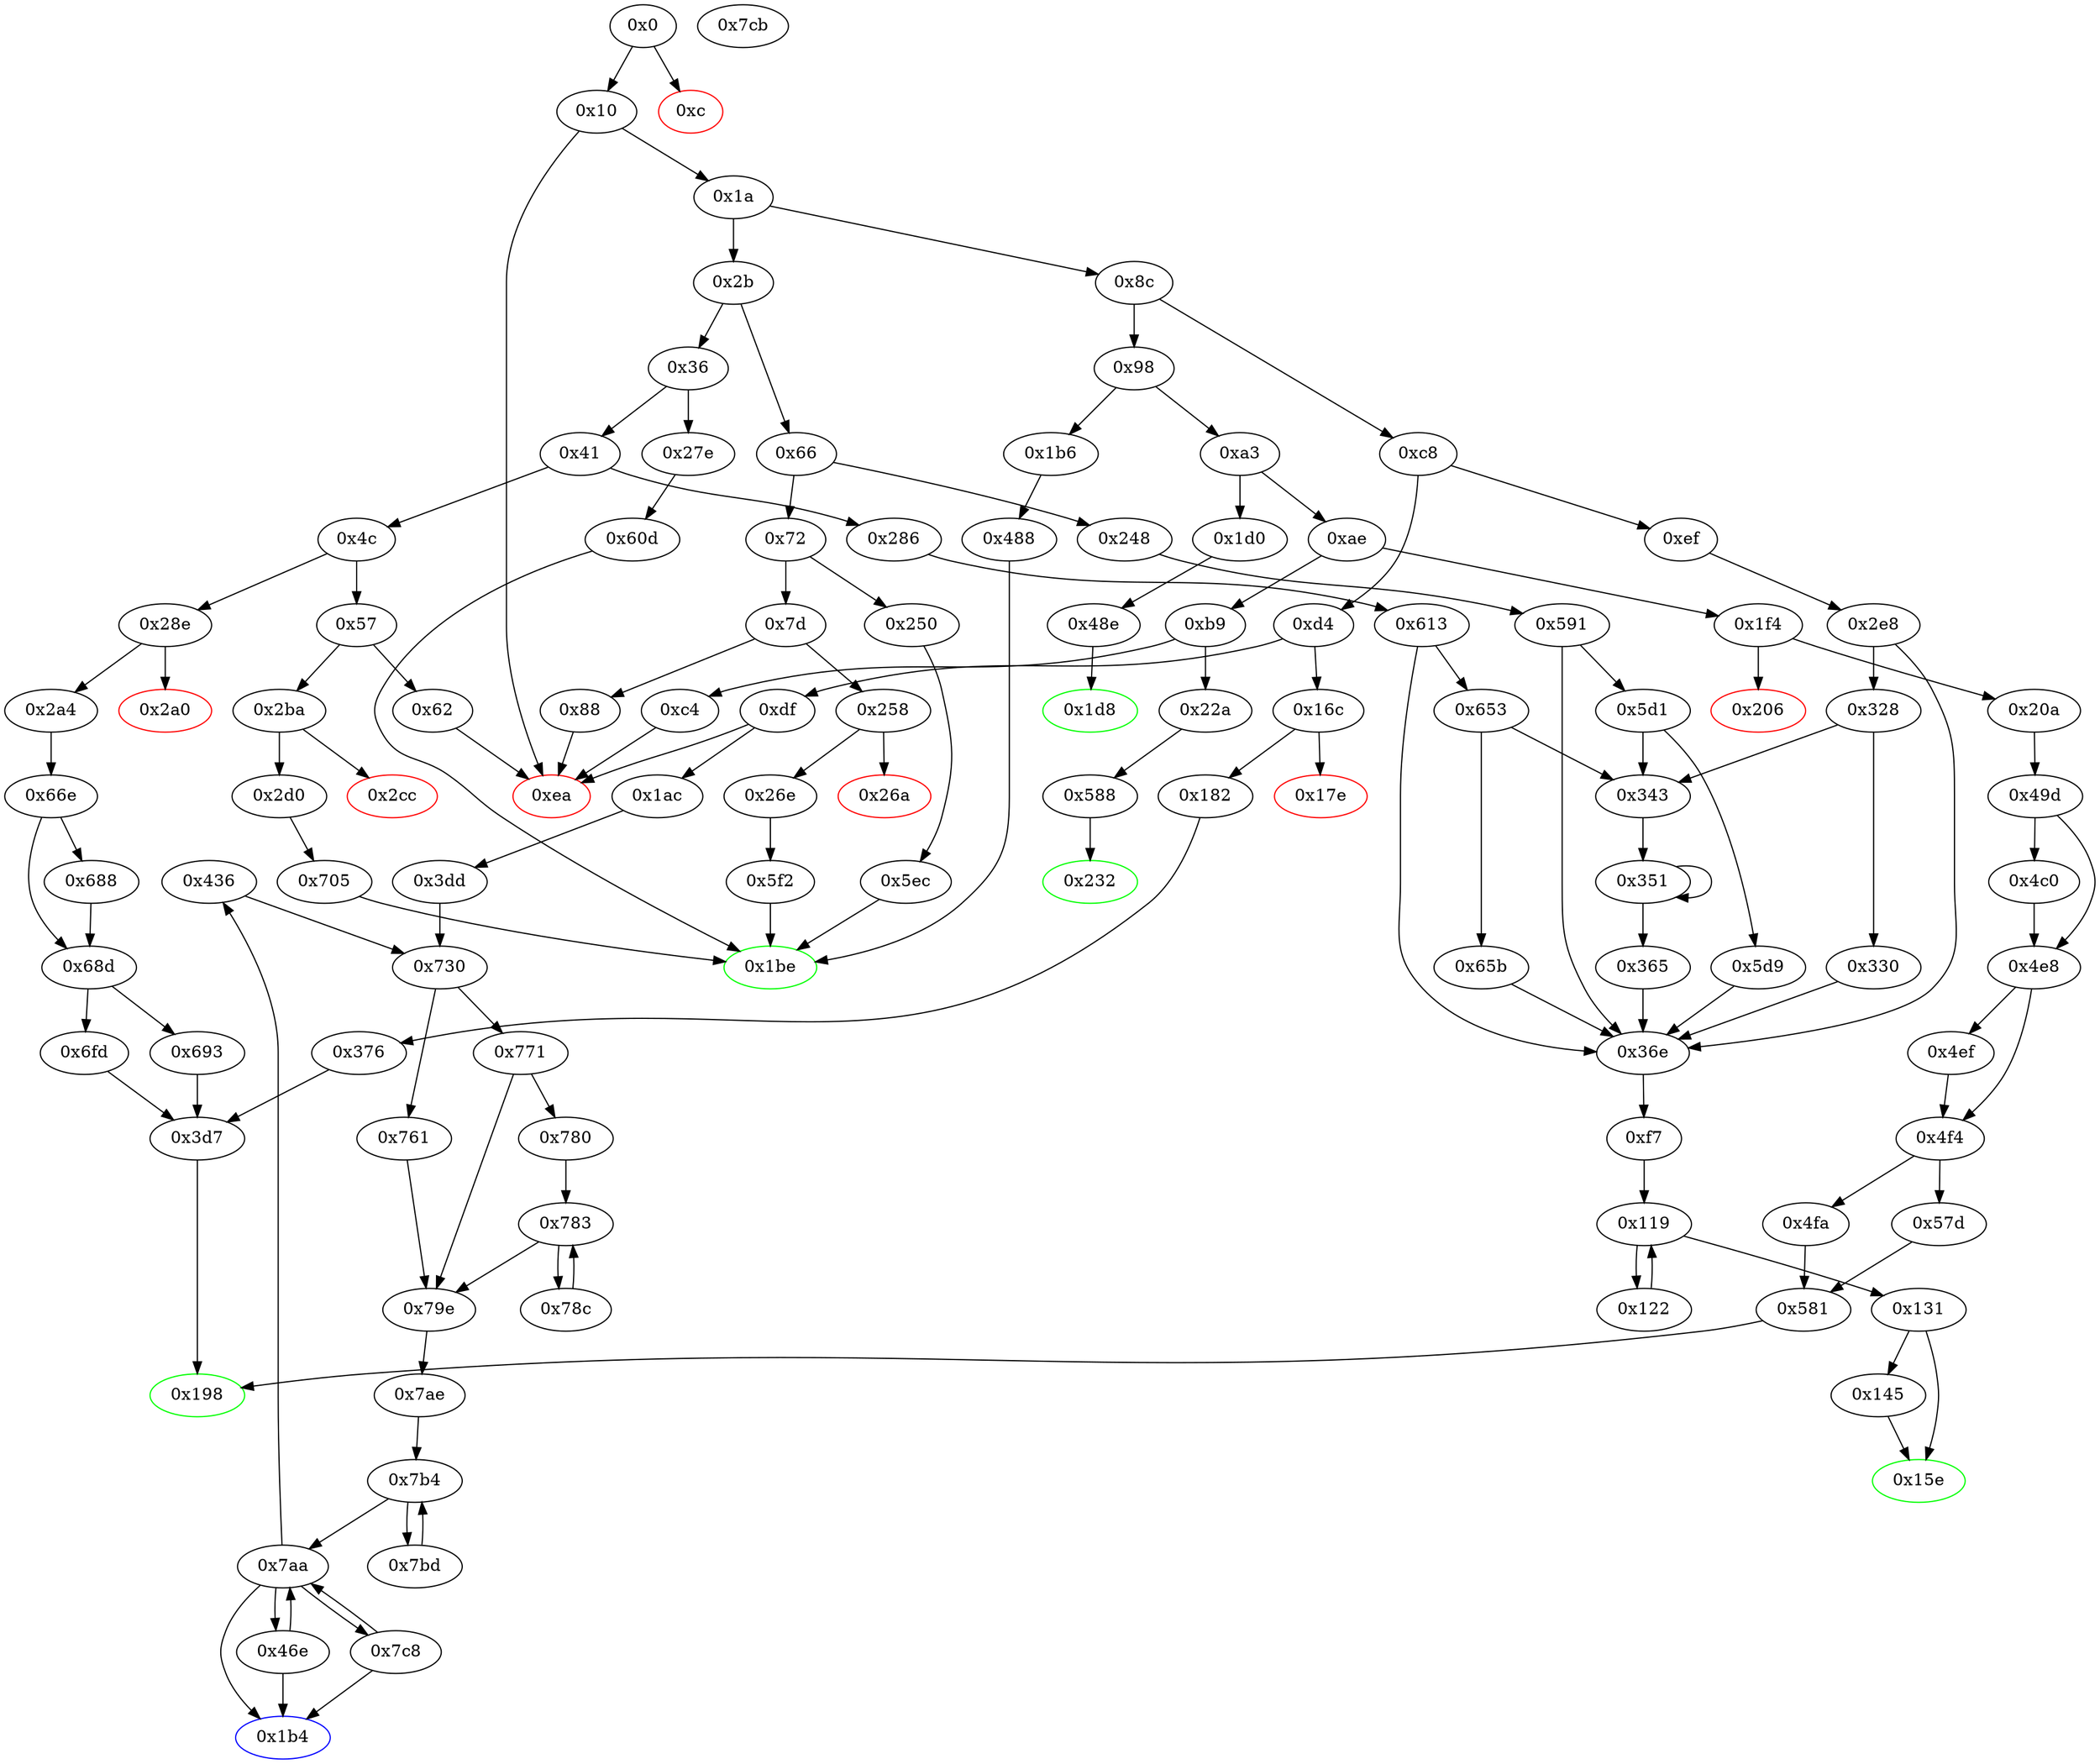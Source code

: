 digraph "" {
"0x436" [fillcolor=white, id="0x436", style=filled, tooltip="Block 0x436\n[0x436:0x46d]\n---\nPredecessors: [0x7aa]\nSuccessors: [0x730]\n---\n0x436 JUMPDEST\n0x437 POP\n0x438 PUSH1 0x4\n0x43a DUP1\n0x43b SLOAD\n0x43c PUSH1 0xff\n0x43e NOT\n0x43f AND\n0x440 PUSH1 0x12\n0x442 OR\n0x443 DUP2\n0x444 SSTORE\n0x445 PUSH1 0x40\n0x447 DUP1\n0x448 MLOAD\n0x449 DUP1\n0x44a DUP3\n0x44b ADD\n0x44c SWAP1\n0x44d SWAP2\n0x44e MSTORE\n0x44f DUP2\n0x450 DUP2\n0x451 MSTORE\n0x452 PUSH4 0x54474543\n0x457 PUSH1 0xe0\n0x459 SHL\n0x45a PUSH1 0x20\n0x45c SWAP1\n0x45d SWAP2\n0x45e ADD\n0x45f SWAP1\n0x460 DUP2\n0x461 MSTORE\n0x462 PUSH2 0x46e\n0x465 SWAP2\n0x466 PUSH1 0x5\n0x468 SWAP2\n0x469 SWAP1\n0x46a PUSH2 0x730\n0x46d JUMP\n---\n0x436: JUMPDEST \n0x438: V349 = 0x4\n0x43b: V350 = S[0x4]\n0x43c: V351 = 0xff\n0x43e: V352 = NOT 0xff\n0x43f: V353 = AND 0xffffffffffffffffffffffffffffffffffffffffffffffffffffffffffffff00 V350\n0x440: V354 = 0x12\n0x442: V355 = OR 0x12 V353\n0x444: S[0x4] = V355\n0x445: V356 = 0x40\n0x448: V357 = M[0x40]\n0x44b: V358 = ADD 0x40 V357\n0x44e: M[0x40] = V358\n0x451: M[V357] = 0x4\n0x452: V359 = 0x54474543\n0x457: V360 = 0xe0\n0x459: V361 = SHL 0xe0 0x54474543\n0x45a: V362 = 0x20\n0x45e: V363 = ADD V357 0x20\n0x461: M[V363] = 0x5447454300000000000000000000000000000000000000000000000000000000\n0x462: V364 = 0x46e\n0x466: V365 = 0x5\n0x46a: V366 = 0x730\n0x46d: JUMP 0x730\n---\nEntry stack: [V13, 0x1b4, {0x436, 0x46e}, S2, {0x1b4, 0x7aa}, S0]\nStack pops: 1\nStack additions: [0x46e, 0x5, V363, 0x4]\nExit stack: [V13, 0x1b4, {0x436, 0x46e}, S2, {0x1b4, 0x7aa}, 0x46e, 0x5, V363, 0x4]\n\nDef sites:\nV13: {0x1a.0x1f}\n0x1b4: {0x1ac.0x1ad}\n{0x436, 0x46e}: {0x3dd.0x42b, 0x436.0x462}\nS2: {0x1a.0x1f, 0x3dd.0x42f, 0x436.0x466}\n{0x1b4, 0x7aa}: {0x79e_0x761.0x7a0, 0x79e_0x771.0x7a0, 0x79e_0x783.0x7a0, 0x1ac.0x1ad}\nS0: {0x730.0x757, 0x3dd.0x42f, 0x436.0x466}\n"];
"0x7d" [fillcolor=white, id="0x7d", style=filled, tooltip="Block 0x7d\n[0x7d:0x87]\n---\nPredecessors: [0x72]\nSuccessors: [0x88, 0x258]\n---\n0x7d DUP1\n0x7e PUSH4 0x70a08231\n0x83 EQ\n0x84 PUSH2 0x258\n0x87 JUMPI\n---\n0x7e: V39 = 0x70a08231\n0x83: V40 = EQ 0x70a08231 V13\n0x84: V41 = 0x258\n0x87: JUMPI 0x258 V40\n---\nEntry stack: [V13]\nStack pops: 1\nStack additions: [S0]\nExit stack: [V13]\n\nDef sites:\nV13: {0x1a.0x1f}\n"];
"0x365" [fillcolor=white, id="0x365", style=filled, tooltip="Block 0x365\n[0x365:0x36d]\n---\nPredecessors: [0x351]\nSuccessors: [0x36e]\n---\n0x365 DUP3\n0x366 SWAP1\n0x367 SUB\n0x368 PUSH1 0x1f\n0x36a AND\n0x36b DUP3\n0x36c ADD\n0x36d SWAP2\n---\n0x367: V308 = SUB V305 V296\n0x368: V309 = 0x1f\n0x36a: V310 = AND 0x1f V308\n0x36c: V311 = ADD V296 V310\n---\nEntry stack: [V13, 0xf7, S5, {0x3, 0x5, 0x6}, S3, V296, V303, V305]\nStack pops: 3\nStack additions: [V311, S1, S2]\nExit stack: [V13, 0xf7, S5, {0x3, 0x5, 0x6}, S3, V311, V303, V296]\n\nDef sites:\nV13: {0x1a.0x1f}\n0xf7: {0x248.0x249, 0xef.0xf0, 0x286.0x287}\nS5: {0x591.0x599, 0x2e8.0x2f0, 0x613.0x61b}\n{0x3, 0x5, 0x6}: {0x591.0x592, 0x2e8.0x2e9, 0x613.0x614}\nS3: {0x591.0x5b1, 0x2e8.0x308, 0x613.0x633}\nV296: {0x343.0x345}\nV303: {0x351.0x359}\nV305: {0x351.0x35d}\n"];
"0x1b6" [fillcolor=white, id="0x1b6", style=filled, tooltip="Block 0x1b6\n[0x1b6:0x1bd]\n---\nPredecessors: [0x98]\nSuccessors: [0x488]\n---\n0x1b6 JUMPDEST\n0x1b7 PUSH2 0x1be\n0x1ba PUSH2 0x488\n0x1bd JUMP\n---\n0x1b6: JUMPDEST \n0x1b7: V139 = 0x1be\n0x1ba: V140 = 0x488\n0x1bd: JUMP 0x488\n---\nEntry stack: [V13]\nStack pops: 0\nStack additions: [0x1be]\nExit stack: [V13, 0x1be]\n\nDef sites:\nV13: {0x1a.0x1f}\n"];
"0x1a" [fillcolor=white, id="0x1a", style=filled, tooltip="Block 0x1a\n[0x1a:0x2a]\n---\nPredecessors: [0x10]\nSuccessors: [0x2b, 0x8c]\n---\n0x1a PUSH1 0x0\n0x1c CALLDATALOAD\n0x1d PUSH1 0xe0\n0x1f SHR\n0x20 DUP1\n0x21 PUSH4 0x54fd4d50\n0x26 GT\n0x27 PUSH2 0x8c\n0x2a JUMPI\n---\n0x1a: V10 = 0x0\n0x1c: V11 = CALLDATALOAD 0x0\n0x1d: V12 = 0xe0\n0x1f: V13 = SHR 0xe0 V11\n0x21: V14 = 0x54fd4d50\n0x26: V15 = GT 0x54fd4d50 V13\n0x27: V16 = 0x8c\n0x2a: JUMPI 0x8c V15\n---\nEntry stack: []\nStack pops: 0\nStack additions: [V13]\nExit stack: [V13]\n\nDef sites:\n"];
"0x581" [fillcolor=white, id="0x581", style=filled, tooltip="Block 0x581\n[0x581:0x587]\n---\nPredecessors: [0x4fa, 0x57d]\nSuccessors: [0x198]\n---\n0x581 JUMPDEST\n0x582 SWAP4\n0x583 SWAP3\n0x584 POP\n0x585 POP\n0x586 POP\n0x587 JUMP\n---\n0x581: JUMPDEST \n0x587: JUMP 0x198\n---\nEntry stack: [V13, 0x198, V176, V180, V183, {0x0, 0x1}]\nStack pops: 5\nStack additions: [S0]\nExit stack: [V13, {0x0, 0x1}]\n\nDef sites:\nV13: {0x1a.0x1f}\n0x198: {0x1f4.0x1f5}\nV176: {0x20a.0x217}\nV180: {0x20a.0x220}\nV183: {0x20a.0x225}\n{0x0, 0x1}: {0x4fa.0x577, 0x57d.0x57f}\n"];
"0x98" [fillcolor=white, id="0x98", style=filled, tooltip="Block 0x98\n[0x98:0xa2]\n---\nPredecessors: [0x8c]\nSuccessors: [0xa3, 0x1b6]\n---\n0x98 DUP1\n0x99 PUSH4 0x18160ddd\n0x9e EQ\n0x9f PUSH2 0x1b6\n0xa2 JUMPI\n---\n0x99: V46 = 0x18160ddd\n0x9e: V47 = EQ 0x18160ddd V13\n0x9f: V48 = 0x1b6\n0xa2: JUMPI 0x1b6 V47\n---\nEntry stack: [V13]\nStack pops: 1\nStack additions: [S0]\nExit stack: [V13]\n\nDef sites:\nV13: {0x1a.0x1f}\n"];
"0x57" [fillcolor=white, id="0x57", style=filled, tooltip="Block 0x57\n[0x57:0x61]\n---\nPredecessors: [0x4c]\nSuccessors: [0x62, 0x2ba]\n---\n0x57 DUP1\n0x58 PUSH4 0xdd62ed3e\n0x5d EQ\n0x5e PUSH2 0x2ba\n0x61 JUMPI\n---\n0x58: V29 = 0xdd62ed3e\n0x5d: V30 = EQ 0xdd62ed3e V13\n0x5e: V31 = 0x2ba\n0x61: JUMPI 0x2ba V30\n---\nEntry stack: [V13]\nStack pops: 1\nStack additions: [S0]\nExit stack: [V13]\n\nDef sites:\nV13: {0x1a.0x1f}\n"];
"0x182" [fillcolor=white, id="0x182", style=filled, tooltip="Block 0x182\n[0x182:0x197]\n---\nPredecessors: [0x16c]\nSuccessors: [0x376]\n---\n0x182 JUMPDEST\n0x183 POP\n0x184 PUSH1 0x1\n0x186 PUSH1 0x1\n0x188 PUSH1 0xa0\n0x18a SHL\n0x18b SUB\n0x18c DUP2\n0x18d CALLDATALOAD\n0x18e AND\n0x18f SWAP1\n0x190 PUSH1 0x20\n0x192 ADD\n0x193 CALLDATALOAD\n0x194 PUSH2 0x376\n0x197 JUMP\n---\n0x182: JUMPDEST \n0x184: V118 = 0x1\n0x186: V119 = 0x1\n0x188: V120 = 0xa0\n0x18a: V121 = SHL 0xa0 0x1\n0x18b: V122 = SUB 0x10000000000000000000000000000000000000000 0x1\n0x18d: V123 = CALLDATALOAD 0x4\n0x18e: V124 = AND V123 0xffffffffffffffffffffffffffffffffffffffff\n0x190: V125 = 0x20\n0x192: V126 = ADD 0x20 0x4\n0x193: V127 = CALLDATALOAD 0x24\n0x194: V128 = 0x376\n0x197: JUMP 0x376\n---\nEntry stack: [V13, 0x198, 0x4, V112]\nStack pops: 2\nStack additions: [V124, V127]\nExit stack: [V13, 0x198, V124, V127]\n\nDef sites:\nV13: {0x1a.0x1f}\n0x198: {0x16c.0x16d}\n0x4: {0x16c.0x170}\nV112: {0x16c.0x174}\n"];
"0x198" [color=green, fillcolor=white, id="0x198", style=filled, tooltip="Block 0x198\n[0x198:0x1ab]\n---\nPredecessors: [0x3d7, 0x581]\nSuccessors: []\n---\n0x198 JUMPDEST\n0x199 PUSH1 0x40\n0x19b DUP1\n0x19c MLOAD\n0x19d SWAP2\n0x19e ISZERO\n0x19f ISZERO\n0x1a0 DUP3\n0x1a1 MSTORE\n0x1a2 MLOAD\n0x1a3 SWAP1\n0x1a4 DUP2\n0x1a5 SWAP1\n0x1a6 SUB\n0x1a7 PUSH1 0x20\n0x1a9 ADD\n0x1aa SWAP1\n0x1ab RETURN\n---\n0x198: JUMPDEST \n0x199: V129 = 0x40\n0x19c: V130 = M[0x40]\n0x19e: V131 = ISZERO {0x0, 0x1}\n0x19f: V132 = ISZERO V131\n0x1a1: M[V130] = V132\n0x1a2: V133 = M[0x40]\n0x1a6: V134 = SUB V130 V133\n0x1a7: V135 = 0x20\n0x1a9: V136 = ADD 0x20 V134\n0x1ab: RETURN V133 V136\n---\nEntry stack: [V13, {0x0, 0x1}]\nStack pops: 1\nStack additions: []\nExit stack: [V13]\n\nDef sites:\nV13: {0x1a.0x1f}\n{0x0, 0x1}: {0x693.0x6f7, 0x4fa.0x577, 0x6fd.0x6ff, 0x57d.0x57f, 0x376.0x3d5}\n"];
"0x4e8" [fillcolor=white, id="0x4e8", style=filled, tooltip="Block 0x4e8\n[0x4e8:0x4ee]\n---\nPredecessors: [0x49d, 0x4c0]\nSuccessors: [0x4ef, 0x4f4]\n---\n0x4e8 JUMPDEST\n0x4e9 DUP1\n0x4ea ISZERO\n0x4eb PUSH2 0x4f4\n0x4ee JUMPI\n---\n0x4e8: JUMPDEST \n0x4ea: V420 = ISZERO S0\n0x4eb: V421 = 0x4f4\n0x4ee: JUMPI 0x4f4 V420\n---\nEntry stack: [V13, 0x198, V176, V180, V183, 0x0, S0]\nStack pops: 1\nStack additions: [S0]\nExit stack: [V13, 0x198, V176, V180, V183, 0x0, S0]\n\nDef sites:\nV13: {0x1a.0x1f}\n0x198: {0x1f4.0x1f5}\nV176: {0x20a.0x217}\nV180: {0x20a.0x220}\nV183: {0x20a.0x225}\n0x0: {0x49d.0x4a8}\nS0: {0x4c0.0x4e7, 0x49d.0x4ba}\n"];
"0x15e" [color=green, fillcolor=white, id="0x15e", style=filled, tooltip="Block 0x15e\n[0x15e:0x16b]\n---\nPredecessors: [0x131, 0x145]\nSuccessors: []\n---\n0x15e JUMPDEST\n0x15f POP\n0x160 SWAP3\n0x161 POP\n0x162 POP\n0x163 POP\n0x164 PUSH1 0x40\n0x166 MLOAD\n0x167 DUP1\n0x168 SWAP2\n0x169 SUB\n0x16a SWAP1\n0x16b RETURN\n---\n0x15e: JUMPDEST \n0x164: V106 = 0x40\n0x166: V107 = M[0x40]\n0x169: V108 = SUB S1 V107\n0x16b: RETURN V107 V108\n---\nEntry stack: [V13, 0xf7, S4, V72, V72, S1, V91]\nStack pops: 5\nStack additions: []\nExit stack: [V13, 0xf7]\n\nDef sites:\nV13: {0x1a.0x1f}\n0xf7: {0x248.0x249, 0xef.0xf0, 0x286.0x287}\nS4: {0x591.0x599, 0x2e8.0x2f0, 0x613.0x61b}\nV72: {0xf7.0xfb}\nV72: {0xf7.0xfb}\nS1: {0x131.0x13a, 0x145.0x15b}\nV91: {0x131.0x13e}\n"];
"0x330" [fillcolor=white, id="0x330", style=filled, tooltip="Block 0x330\n[0x330:0x342]\n---\nPredecessors: [0x328]\nSuccessors: [0x36e]\n---\n0x330 PUSH2 0x100\n0x333 DUP1\n0x334 DUP4\n0x335 SLOAD\n0x336 DIV\n0x337 MUL\n0x338 DUP4\n0x339 MSTORE\n0x33a SWAP2\n0x33b PUSH1 0x20\n0x33d ADD\n0x33e SWAP2\n0x33f PUSH2 0x36e\n0x342 JUMP\n---\n0x330: V289 = 0x100\n0x335: V290 = S[0x3]\n0x336: V291 = DIV V290 0x100\n0x337: V292 = MUL V291 0x100\n0x339: M[V283] = V292\n0x33b: V293 = 0x20\n0x33d: V294 = ADD 0x20 V283\n0x33f: V295 = 0x36e\n0x342: JUMP 0x36e\n---\nEntry stack: [V13, 0xf7, V264, 0x3, V276, V283, 0x3, V276]\nStack pops: 3\nStack additions: [V294, S1, S0]\nExit stack: [V13, 0xf7, V264, 0x3, V276, V294, 0x3, V276]\n\nDef sites:\nV13: {0x1a.0x1f}\n0xf7: {0xef.0xf0}\nV264: {0x2e8.0x2f0}\n0x3: {0x2e8.0x2e9}\nV276: {0x2e8.0x308}\nV283: {0x2e8.0x31f}\n0x3: {0x2e8.0x2e9}\nV276: {0x2e8.0x308}\n"];
"0xdf" [fillcolor=white, id="0xdf", style=filled, tooltip="Block 0xdf\n[0xdf:0xe9]\n---\nPredecessors: [0xd4]\nSuccessors: [0xea, 0x1ac]\n---\n0xdf DUP1\n0xe0 PUSH4 0xfe26ff3\n0xe5 EQ\n0xe6 PUSH2 0x1ac\n0xe9 JUMPI\n---\n0xe0: V65 = 0xfe26ff3\n0xe5: V66 = EQ 0xfe26ff3 V13\n0xe6: V67 = 0x1ac\n0xe9: JUMPI 0x1ac V66\n---\nEntry stack: [V13]\nStack pops: 1\nStack additions: [S0]\nExit stack: [V13]\n\nDef sites:\nV13: {0x1a.0x1f}\n"];
"0x66e" [fillcolor=white, id="0x66e", style=filled, tooltip="Block 0x66e\n[0x66e:0x687]\n---\nPredecessors: [0x2a4]\nSuccessors: [0x688, 0x68d]\n---\n0x66e JUMPDEST\n0x66f CALLER\n0x670 PUSH1 0x0\n0x672 SWAP1\n0x673 DUP2\n0x674 MSTORE\n0x675 PUSH1 0x20\n0x677 DUP2\n0x678 SWAP1\n0x679 MSTORE\n0x67a PUSH1 0x40\n0x67c DUP2\n0x67d SHA3\n0x67e SLOAD\n0x67f DUP3\n0x680 GT\n0x681 DUP1\n0x682 ISZERO\n0x683 SWAP1\n0x684 PUSH2 0x68d\n0x687 JUMPI\n---\n0x66e: JUMPDEST \n0x66f: V545 = CALLER\n0x670: V546 = 0x0\n0x674: M[0x0] = V545\n0x675: V547 = 0x20\n0x679: M[0x20] = 0x0\n0x67a: V548 = 0x40\n0x67d: V549 = SHA3 0x0 0x40\n0x67e: V550 = S[V549]\n0x680: V551 = GT V238 V550\n0x682: V552 = ISZERO V551\n0x684: V553 = 0x68d\n0x687: JUMPI 0x68d V551\n---\nEntry stack: [V13, 0x198, V235, V238]\nStack pops: 1\nStack additions: [S0, 0x0, V552]\nExit stack: [V13, 0x198, V235, V238, 0x0, V552]\n\nDef sites:\nV13: {0x1a.0x1f}\n0x198: {0x28e.0x28f}\nV235: {0x2a4.0x2b0}\nV238: {0x2a4.0x2b5}\n"];
"0x7aa" [fillcolor=white, id="0x7aa", style=filled, tooltip="Block 0x7aa\n[0x7aa:0x7ad]\n---\nPredecessors: [0x46e, 0x7b4, 0x7c8]\nSuccessors: [0x1b4, 0x436, 0x46e, 0x7c8]\n---\n0x7aa JUMPDEST\n0x7ab POP\n0x7ac SWAP1\n0x7ad JUMP\n---\n0x7aa: JUMPDEST \n0x7ad: JUMP {0x1b4, 0x436, 0x46e, 0x7c8}\n---\nEntry stack: [V13, 0x1b4, {0x436, 0x46e}, S4, S3, {0x1b4, 0x436, 0x46e, 0x7c8}, S1, S0]\nStack pops: 3\nStack additions: [S1]\nExit stack: [V13, 0x1b4, {0x436, 0x46e}, S4, S3, S1]\n\nDef sites:\nV13: {0x1a.0x1f}\n0x1b4: {0x1ac.0x1ad}\n{0x436, 0x46e}: {0x3dd.0x42b, 0x436.0x462}\nS4: {0x1a.0x1f, 0x3dd.0x42f, 0x436.0x466}\nS3: {0x79e_0x771.0x7a0, 0x79e_0x761.0x7a0, 0x79e_0x783.0x7a0, 0x1ac.0x1ad, 0x1a.0x1f}\n{0x1b4, 0x436, 0x46e, 0x7c8}: {0x3dd.0x42b, 0x1ac.0x1ad, 0x7ae_0x783.0x7af, 0x7ae_0x761.0x7af, 0x7ae_0x771.0x7af, 0x436.0x462}\nS1: {0x1a.0x1f, 0x3dd.0x42f, 0x3dd.0x42b, 0x436.0x462, 0x730.0x757, 0x436.0x466}\nS0: {0x1a.0x1f, 0x3dd.0x42f, 0x7bd.0x7c3, 0x78c.0x798, 0x730.0x757, 0x730.0x74d, 0x436.0x466}\n"];
"0x780" [fillcolor=white, id="0x780", style=filled, tooltip="Block 0x780\n[0x780:0x782]\n---\nPredecessors: [0x771]\nSuccessors: [0x783]\n---\n0x780 SWAP2\n0x781 DUP3\n0x782 ADD\n---\n0x782: V632 = ADD S0 {0x4, 0x12}\n---\nEntry stack: [V13, 0x1b4, {0x436, 0x46e}, S7, {0x1b4, 0x7aa}, {0x436, 0x46e}, {0x3, 0x5}, V616, {0x4, 0x12}, V611, S0]\nStack pops: 3\nStack additions: [S0, S1, V632]\nExit stack: [V13, 0x1b4, {0x436, 0x46e}, S7, {0x1b4, 0x7aa}, {0x436, 0x46e}, {0x3, 0x5}, V616, S0, V611, V632]\n\nDef sites:\nV13: {0x1a.0x1f}\n0x1b4: {0x1ac.0x1ad}\n{0x436, 0x46e}: {0x3dd.0x42b, 0x436.0x462}\nS7: {0x1a.0x1f, 0x3dd.0x42f, 0x436.0x466}\n{0x1b4, 0x7aa}: {0x79e_0x771.0x7a0, 0x79e_0x761.0x7a0, 0x79e_0x783.0x7a0, 0x1ac.0x1ad}\n{0x436, 0x46e}: {0x3dd.0x42b, 0x436.0x462}\n{0x3, 0x5}: {0x3dd.0x42f, 0x436.0x466}\nV616: {0x730.0x757}\n{0x4, 0x12}: {0x3dd.0x409, 0x436.0x438}\nV611: {0x730.0x74d}\nS0: {0x3dd.0x427, 0x436.0x45e}\n"];
"0x10" [fillcolor=white, id="0x10", style=filled, tooltip="Block 0x10\n[0x10:0x19]\n---\nPredecessors: [0x0]\nSuccessors: [0x1a, 0xea]\n---\n0x10 JUMPDEST\n0x11 POP\n0x12 PUSH1 0x4\n0x14 CALLDATASIZE\n0x15 LT\n0x16 PUSH2 0xea\n0x19 JUMPI\n---\n0x10: JUMPDEST \n0x12: V6 = 0x4\n0x14: V7 = CALLDATASIZE\n0x15: V8 = LT V7 0x4\n0x16: V9 = 0xea\n0x19: JUMPI 0xea V8\n---\nEntry stack: [V2]\nStack pops: 1\nStack additions: []\nExit stack: []\n\nDef sites:\nV2: {0x0.0x5}\n"];
"0x705" [fillcolor=white, id="0x705", style=filled, tooltip="Block 0x705\n[0x705:0x72f]\n---\nPredecessors: [0x2d0]\nSuccessors: [0x1be]\n---\n0x705 JUMPDEST\n0x706 PUSH1 0x1\n0x708 PUSH1 0x1\n0x70a PUSH1 0xa0\n0x70c SHL\n0x70d SUB\n0x70e SWAP2\n0x70f DUP3\n0x710 AND\n0x711 PUSH1 0x0\n0x713 SWAP1\n0x714 DUP2\n0x715 MSTORE\n0x716 PUSH1 0x1\n0x718 PUSH1 0x20\n0x71a SWAP1\n0x71b DUP2\n0x71c MSTORE\n0x71d PUSH1 0x40\n0x71f DUP1\n0x720 DUP4\n0x721 SHA3\n0x722 SWAP4\n0x723 SWAP1\n0x724 SWAP5\n0x725 AND\n0x726 DUP3\n0x727 MSTORE\n0x728 SWAP2\n0x729 SWAP1\n0x72a SWAP2\n0x72b MSTORE\n0x72c SHA3\n0x72d SLOAD\n0x72e SWAP1\n0x72f JUMP\n---\n0x705: JUMPDEST \n0x706: V583 = 0x1\n0x708: V584 = 0x1\n0x70a: V585 = 0xa0\n0x70c: V586 = SHL 0xa0 0x1\n0x70d: V587 = SUB 0x10000000000000000000000000000000000000000 0x1\n0x710: V588 = AND 0xffffffffffffffffffffffffffffffffffffffff V255\n0x711: V589 = 0x0\n0x715: M[0x0] = V588\n0x716: V590 = 0x1\n0x718: V591 = 0x20\n0x71c: M[0x20] = 0x1\n0x71d: V592 = 0x40\n0x721: V593 = SHA3 0x0 0x40\n0x725: V594 = AND 0xffffffffffffffffffffffffffffffffffffffff V259\n0x727: M[0x0] = V594\n0x72b: M[0x20] = V593\n0x72c: V595 = SHA3 0x0 0x40\n0x72d: V596 = S[V595]\n0x72f: JUMP 0x1be\n---\nEntry stack: [V13, 0x1be, V255, V259]\nStack pops: 3\nStack additions: [V596]\nExit stack: [V13, V596]\n\nDef sites:\nV13: {0x1a.0x1f}\n0x1be: {0x2ba.0x2bb}\nV255: {0x2d0.0x2dd}\nV259: {0x2d0.0x2e3}\n"];
"0x232" [color=green, fillcolor=white, id="0x232", style=filled, tooltip="Block 0x232\n[0x232:0x247]\n---\nPredecessors: [0x588]\nSuccessors: []\n---\n0x232 JUMPDEST\n0x233 PUSH1 0x40\n0x235 DUP1\n0x236 MLOAD\n0x237 PUSH1 0xff\n0x239 SWAP1\n0x23a SWAP3\n0x23b AND\n0x23c DUP3\n0x23d MSTORE\n0x23e MLOAD\n0x23f SWAP1\n0x240 DUP2\n0x241 SWAP1\n0x242 SUB\n0x243 PUSH1 0x20\n0x245 ADD\n0x246 SWAP1\n0x247 RETURN\n---\n0x232: JUMPDEST \n0x233: V187 = 0x40\n0x236: V188 = M[0x40]\n0x237: V189 = 0xff\n0x23b: V190 = AND V459 0xff\n0x23d: M[V188] = V190\n0x23e: V191 = M[0x40]\n0x242: V192 = SUB V188 V191\n0x243: V193 = 0x20\n0x245: V194 = ADD 0x20 V192\n0x247: RETURN V191 V194\n---\nEntry stack: [V13, 0x232, V459]\nStack pops: 1\nStack additions: []\nExit stack: [V13, 0x232]\n\nDef sites:\nV13: {0x1a.0x1f}\n0x232: {0x22a.0x22b}\nV459: {0x588.0x58e}\n"];
"0x328" [fillcolor=white, id="0x328", style=filled, tooltip="Block 0x328\n[0x328:0x32f]\n---\nPredecessors: [0x2e8]\nSuccessors: [0x330, 0x343]\n---\n0x328 DUP1\n0x329 PUSH1 0x1f\n0x32b LT\n0x32c PUSH2 0x343\n0x32f JUMPI\n---\n0x329: V286 = 0x1f\n0x32b: V287 = LT 0x1f V276\n0x32c: V288 = 0x343\n0x32f: JUMPI 0x343 V287\n---\nEntry stack: [V13, 0xf7, V264, 0x3, V276, V283, 0x3, V276]\nStack pops: 1\nStack additions: [S0]\nExit stack: [V13, 0xf7, V264, 0x3, V276, V283, 0x3, V276]\n\nDef sites:\nV13: {0x1a.0x1f}\n0xf7: {0xef.0xf0}\nV264: {0x2e8.0x2f0}\n0x3: {0x2e8.0x2e9}\nV276: {0x2e8.0x308}\nV283: {0x2e8.0x31f}\n0x3: {0x2e8.0x2e9}\nV276: {0x2e8.0x308}\n"];
"0x730" [fillcolor=white, id="0x730", style=filled, tooltip="Block 0x730\n[0x730:0x760]\n---\nPredecessors: [0x3dd, 0x436]\nSuccessors: [0x761, 0x771]\n---\n0x730 JUMPDEST\n0x731 DUP3\n0x732 DUP1\n0x733 SLOAD\n0x734 PUSH1 0x1\n0x736 DUP2\n0x737 PUSH1 0x1\n0x739 AND\n0x73a ISZERO\n0x73b PUSH2 0x100\n0x73e MUL\n0x73f SUB\n0x740 AND\n0x741 PUSH1 0x2\n0x743 SWAP1\n0x744 DIV\n0x745 SWAP1\n0x746 PUSH1 0x0\n0x748 MSTORE\n0x749 PUSH1 0x20\n0x74b PUSH1 0x0\n0x74d SHA3\n0x74e SWAP1\n0x74f PUSH1 0x1f\n0x751 ADD\n0x752 PUSH1 0x20\n0x754 SWAP1\n0x755 DIV\n0x756 DUP2\n0x757 ADD\n0x758 SWAP3\n0x759 DUP3\n0x75a PUSH1 0x1f\n0x75c LT\n0x75d PUSH2 0x771\n0x760 JUMPI\n---\n0x730: JUMPDEST \n0x733: V597 = S[{0x3, 0x5}]\n0x734: V598 = 0x1\n0x737: V599 = 0x1\n0x739: V600 = AND 0x1 V597\n0x73a: V601 = ISZERO V600\n0x73b: V602 = 0x100\n0x73e: V603 = MUL 0x100 V601\n0x73f: V604 = SUB V603 0x1\n0x740: V605 = AND V604 V597\n0x741: V606 = 0x2\n0x744: V607 = DIV V605 0x2\n0x746: V608 = 0x0\n0x748: M[0x0] = {0x3, 0x5}\n0x749: V609 = 0x20\n0x74b: V610 = 0x0\n0x74d: V611 = SHA3 0x0 0x20\n0x74f: V612 = 0x1f\n0x751: V613 = ADD 0x1f V607\n0x752: V614 = 0x20\n0x755: V615 = DIV V613 0x20\n0x757: V616 = ADD V611 V615\n0x75a: V617 = 0x1f\n0x75c: V618 = LT 0x1f {0x4, 0x12}\n0x75d: V619 = 0x771\n0x760: JUMPI 0x771 V618\n---\nEntry stack: [V13, 0x1b4, {0x436, 0x46e}, S5, {0x1b4, 0x7aa}, {0x436, 0x46e}, {0x3, 0x5}, S1, {0x4, 0x12}]\nStack pops: 3\nStack additions: [S2, V616, S0, V611, S1]\nExit stack: [V13, 0x1b4, {0x436, 0x46e}, S5, {0x1b4, 0x7aa}, {0x436, 0x46e}, {0x3, 0x5}, V616, {0x4, 0x12}, V611, S1]\n\nDef sites:\nV13: {0x1a.0x1f}\n0x1b4: {0x1ac.0x1ad}\n{0x436, 0x46e}: {0x3dd.0x42b, 0x436.0x462}\nS5: {0x1a.0x1f, 0x3dd.0x42f, 0x436.0x466}\n{0x1b4, 0x7aa}: {0x79e_0x771.0x7a0, 0x79e_0x761.0x7a0, 0x79e_0x783.0x7a0, 0x1ac.0x1ad}\n{0x436, 0x46e}: {0x3dd.0x42b, 0x436.0x462}\n{0x3, 0x5}: {0x3dd.0x42f, 0x436.0x466}\nS1: {0x3dd.0x427, 0x436.0x45e}\n{0x4, 0x12}: {0x3dd.0x409, 0x436.0x438}\n"];
"0x4c" [fillcolor=white, id="0x4c", style=filled, tooltip="Block 0x4c\n[0x4c:0x56]\n---\nPredecessors: [0x41]\nSuccessors: [0x57, 0x28e]\n---\n0x4c DUP1\n0x4d PUSH4 0xa9059cbb\n0x52 EQ\n0x53 PUSH2 0x28e\n0x56 JUMPI\n---\n0x4d: V26 = 0xa9059cbb\n0x52: V27 = EQ 0xa9059cbb V13\n0x53: V28 = 0x28e\n0x56: JUMPI 0x28e V27\n---\nEntry stack: [V13]\nStack pops: 1\nStack additions: [S0]\nExit stack: [V13]\n\nDef sites:\nV13: {0x1a.0x1f}\n"];
"0x206" [color=red, fillcolor=white, id="0x206", style=filled, tooltip="Block 0x206\n[0x206:0x209]\n---\nPredecessors: [0x1f4]\nSuccessors: []\n---\n0x206 PUSH1 0x0\n0x208 DUP1\n0x209 REVERT\n---\n0x206: V169 = 0x0\n0x209: REVERT 0x0 0x0\n---\nEntry stack: [V13, 0x198, 0x4, V164]\nStack pops: 0\nStack additions: []\nExit stack: [V13, 0x198, 0x4, V164]\n\nDef sites:\nV13: {0x1a.0x1f}\n0x198: {0x1f4.0x1f5}\n0x4: {0x1f4.0x1f8}\nV164: {0x1f4.0x1fc}\n"];
"0x591" [fillcolor=white, id="0x591", style=filled, tooltip="Block 0x591\n[0x591:0x5d0]\n---\nPredecessors: [0x248]\nSuccessors: [0x36e, 0x5d1]\n---\n0x591 JUMPDEST\n0x592 PUSH1 0x6\n0x594 DUP1\n0x595 SLOAD\n0x596 PUSH1 0x40\n0x598 DUP1\n0x599 MLOAD\n0x59a PUSH1 0x20\n0x59c PUSH1 0x2\n0x59e PUSH1 0x1\n0x5a0 DUP6\n0x5a1 AND\n0x5a2 ISZERO\n0x5a3 PUSH2 0x100\n0x5a6 MUL\n0x5a7 PUSH1 0x0\n0x5a9 NOT\n0x5aa ADD\n0x5ab SWAP1\n0x5ac SWAP5\n0x5ad AND\n0x5ae SWAP4\n0x5af SWAP1\n0x5b0 SWAP4\n0x5b1 DIV\n0x5b2 PUSH1 0x1f\n0x5b4 DUP2\n0x5b5 ADD\n0x5b6 DUP5\n0x5b7 SWAP1\n0x5b8 DIV\n0x5b9 DUP5\n0x5ba MUL\n0x5bb DUP3\n0x5bc ADD\n0x5bd DUP5\n0x5be ADD\n0x5bf SWAP1\n0x5c0 SWAP3\n0x5c1 MSTORE\n0x5c2 DUP2\n0x5c3 DUP2\n0x5c4 MSTORE\n0x5c5 SWAP3\n0x5c6 SWAP2\n0x5c7 DUP4\n0x5c8 ADD\n0x5c9 DUP3\n0x5ca DUP3\n0x5cb DUP1\n0x5cc ISZERO\n0x5cd PUSH2 0x36e\n0x5d0 JUMPI\n---\n0x591: JUMPDEST \n0x592: V460 = 0x6\n0x595: V461 = S[0x6]\n0x596: V462 = 0x40\n0x599: V463 = M[0x40]\n0x59a: V464 = 0x20\n0x59c: V465 = 0x2\n0x59e: V466 = 0x1\n0x5a1: V467 = AND V461 0x1\n0x5a2: V468 = ISZERO V467\n0x5a3: V469 = 0x100\n0x5a6: V470 = MUL 0x100 V468\n0x5a7: V471 = 0x0\n0x5a9: V472 = NOT 0x0\n0x5aa: V473 = ADD 0xffffffffffffffffffffffffffffffffffffffffffffffffffffffffffffffff V470\n0x5ad: V474 = AND V461 V473\n0x5b1: V475 = DIV V474 0x2\n0x5b2: V476 = 0x1f\n0x5b5: V477 = ADD V475 0x1f\n0x5b8: V478 = DIV V477 0x20\n0x5ba: V479 = MUL 0x20 V478\n0x5bc: V480 = ADD V463 V479\n0x5be: V481 = ADD 0x20 V480\n0x5c1: M[0x40] = V481\n0x5c4: M[V463] = V475\n0x5c8: V482 = ADD V463 0x20\n0x5cc: V483 = ISZERO V475\n0x5cd: V484 = 0x36e\n0x5d0: JUMPI 0x36e V483\n---\nEntry stack: [V13, 0xf7]\nStack pops: 0\nStack additions: [V463, 0x6, V475, V482, 0x6, V475]\nExit stack: [V13, 0xf7, V463, 0x6, V475, V482, 0x6, V475]\n\nDef sites:\nV13: {0x1a.0x1f}\n0xf7: {0x248.0x249}\n"];
"0x46e" [fillcolor=white, id="0x46e", style=filled, tooltip="Block 0x46e\n[0x46e:0x487]\n---\nPredecessors: [0x7aa]\nSuccessors: [0x1b4, 0x7aa]\n---\n0x46e JUMPDEST\n0x46f POP\n0x470 PUSH1 0x2\n0x472 PUSH1 0x7\n0x474 SSTORE\n0x475 PUSH1 0x9\n0x477 DUP1\n0x478 SLOAD\n0x479 PUSH1 0x1\n0x47b PUSH1 0x1\n0x47d PUSH1 0xa0\n0x47f SHL\n0x480 SUB\n0x481 NOT\n0x482 AND\n0x483 CALLER\n0x484 OR\n0x485 SWAP1\n0x486 SSTORE\n0x487 JUMP\n---\n0x46e: JUMPDEST \n0x470: V367 = 0x2\n0x472: V368 = 0x7\n0x474: S[0x7] = 0x2\n0x475: V369 = 0x9\n0x478: V370 = S[0x9]\n0x479: V371 = 0x1\n0x47b: V372 = 0x1\n0x47d: V373 = 0xa0\n0x47f: V374 = SHL 0xa0 0x1\n0x480: V375 = SUB 0x10000000000000000000000000000000000000000 0x1\n0x481: V376 = NOT 0xffffffffffffffffffffffffffffffffffffffff\n0x482: V377 = AND 0xffffffffffffffffffffffff0000000000000000000000000000000000000000 V370\n0x483: V378 = CALLER\n0x484: V379 = OR V378 V377\n0x486: S[0x9] = V379\n0x487: JUMP S1\n---\nEntry stack: [V13, 0x1b4, {0x436, 0x46e}, S2, S1, S0]\nStack pops: 2\nStack additions: []\nExit stack: [V13, 0x1b4, {0x436, 0x46e}, S2]\n\nDef sites:\nV13: {0x1a.0x1f}\n0x1b4: {0x1ac.0x1ad}\n{0x436, 0x46e}: {0x3dd.0x42b, 0x436.0x462}\nS2: {0x1a.0x1f, 0x3dd.0x42f, 0x436.0x466}\nS1: {0x79e_0x771.0x7a0, 0x79e_0x761.0x7a0, 0x79e_0x783.0x7a0, 0x1ac.0x1ad, 0x1a.0x1f}\nS0: {0x1a.0x1f, 0x3dd.0x42f, 0x3dd.0x42b, 0x436.0x462, 0x730.0x757, 0x436.0x466}\n"];
"0x88" [fillcolor=white, id="0x88", style=filled, tooltip="Block 0x88\n[0x88:0x8b]\n---\nPredecessors: [0x7d]\nSuccessors: [0xea]\n---\n0x88 PUSH2 0xea\n0x8b JUMP\n---\n0x88: V42 = 0xea\n0x8b: JUMP 0xea\n---\nEntry stack: [V13]\nStack pops: 0\nStack additions: []\nExit stack: [V13]\n\nDef sites:\nV13: {0x1a.0x1f}\n"];
"0x0" [fillcolor=white, id="0x0", style=filled, tooltip="Block 0x0\n[0x0:0xb]\n---\nPredecessors: []\nSuccessors: [0xc, 0x10]\n---\n0x0 PUSH1 0x80\n0x2 PUSH1 0x40\n0x4 MSTORE\n0x5 CALLVALUE\n0x6 DUP1\n0x7 ISZERO\n0x8 PUSH2 0x10\n0xb JUMPI\n---\n0x0: V0 = 0x80\n0x2: V1 = 0x40\n0x4: M[0x40] = 0x80\n0x5: V2 = CALLVALUE\n0x7: V3 = ISZERO V2\n0x8: V4 = 0x10\n0xb: JUMPI 0x10 V3\n---\nEntry stack: []\nStack pops: 0\nStack additions: [V2]\nExit stack: [V2]\n\nDef sites:\n"];
"0x78c" [fillcolor=white, id="0x78c", style=filled, tooltip="Block 0x78c\n[0x78c:0x79d]\n---\nPredecessors: [0x783]\nSuccessors: [0x783]\n---\n0x78c DUP3\n0x78d MLOAD\n0x78e DUP3\n0x78f SSTORE\n0x790 SWAP2\n0x791 PUSH1 0x20\n0x793 ADD\n0x794 SWAP2\n0x795 SWAP1\n0x796 PUSH1 0x1\n0x798 ADD\n0x799 SWAP1\n0x79a PUSH2 0x783\n0x79d JUMP\n---\n0x78d: V636 = M[S2]\n0x78f: S[S1] = V636\n0x791: V637 = 0x20\n0x793: V638 = ADD 0x20 S2\n0x796: V639 = 0x1\n0x798: V640 = ADD 0x1 S1\n0x79a: V641 = 0x783\n0x79d: JUMP 0x783\n---\nEntry stack: [V13, 0x1b4, {0x436, 0x46e}, S7, {0x1b4, 0x7aa}, {0x436, 0x46e}, {0x3, 0x5}, V616, S2, S1, V632]\nStack pops: 3\nStack additions: [V638, V640, S0]\nExit stack: [V13, 0x1b4, {0x436, 0x46e}, S7, {0x1b4, 0x7aa}, {0x436, 0x46e}, {0x3, 0x5}, V616, V638, V640, V632]\n\nDef sites:\nV13: {0x1a.0x1f}\n0x1b4: {0x1ac.0x1ad}\n{0x436, 0x46e}: {0x3dd.0x42b, 0x436.0x462}\nS7: {0x1a.0x1f, 0x3dd.0x42f, 0x436.0x466}\n{0x1b4, 0x7aa}: {0x79e_0x761.0x7a0, 0x1ac.0x1ad, 0x79e_0x771.0x7a0, 0x79e_0x783.0x7a0}\n{0x436, 0x46e}: {0x3dd.0x42b, 0x436.0x462}\n{0x3, 0x5}: {0x3dd.0x42f, 0x436.0x466}\nV616: {0x730.0x757}\nS2: {0x3dd.0x427, 0x78c.0x793, 0x436.0x45e}\nS1: {0x730.0x74d, 0x78c.0x798}\nV632: {0x780.0x782}\n"];
"0xa3" [fillcolor=white, id="0xa3", style=filled, tooltip="Block 0xa3\n[0xa3:0xad]\n---\nPredecessors: [0x98]\nSuccessors: [0xae, 0x1d0]\n---\n0xa3 DUP1\n0xa4 PUSH4 0x2194f3a2\n0xa9 EQ\n0xaa PUSH2 0x1d0\n0xad JUMPI\n---\n0xa4: V49 = 0x2194f3a2\n0xa9: V50 = EQ 0x2194f3a2 V13\n0xaa: V51 = 0x1d0\n0xad: JUMPI 0x1d0 V50\n---\nEntry stack: [V13]\nStack pops: 1\nStack additions: [S0]\nExit stack: [V13]\n\nDef sites:\nV13: {0x1a.0x1f}\n"];
"0x4c0" [fillcolor=white, id="0x4c0", style=filled, tooltip="Block 0x4c0\n[0x4c0:0x4e7]\n---\nPredecessors: [0x49d]\nSuccessors: [0x4e8]\n---\n0x4c0 POP\n0x4c1 PUSH1 0x1\n0x4c3 PUSH1 0x1\n0x4c5 PUSH1 0xa0\n0x4c7 SHL\n0x4c8 SUB\n0x4c9 DUP5\n0x4ca AND\n0x4cb PUSH1 0x0\n0x4cd SWAP1\n0x4ce DUP2\n0x4cf MSTORE\n0x4d0 PUSH1 0x1\n0x4d2 PUSH1 0x20\n0x4d4 SWAP1\n0x4d5 DUP2\n0x4d6 MSTORE\n0x4d7 PUSH1 0x40\n0x4d9 DUP1\n0x4da DUP4\n0x4db SHA3\n0x4dc CALLER\n0x4dd DUP5\n0x4de MSTORE\n0x4df SWAP1\n0x4e0 SWAP2\n0x4e1 MSTORE\n0x4e2 SWAP1\n0x4e3 SHA3\n0x4e4 SLOAD\n0x4e5 DUP3\n0x4e6 GT\n0x4e7 ISZERO\n---\n0x4c1: V404 = 0x1\n0x4c3: V405 = 0x1\n0x4c5: V406 = 0xa0\n0x4c7: V407 = SHL 0xa0 0x1\n0x4c8: V408 = SUB 0x10000000000000000000000000000000000000000 0x1\n0x4ca: V409 = AND V176 0xffffffffffffffffffffffffffffffffffffffff\n0x4cb: V410 = 0x0\n0x4cf: M[0x0] = V409\n0x4d0: V411 = 0x1\n0x4d2: V412 = 0x20\n0x4d6: M[0x20] = 0x1\n0x4d7: V413 = 0x40\n0x4db: V414 = SHA3 0x0 0x40\n0x4dc: V415 = CALLER\n0x4de: M[0x0] = V415\n0x4e1: M[0x20] = V414\n0x4e3: V416 = SHA3 0x0 0x40\n0x4e4: V417 = S[V416]\n0x4e6: V418 = GT V183 V417\n0x4e7: V419 = ISZERO V418\n---\nEntry stack: [V13, 0x198, V176, V180, V183, 0x0, V402]\nStack pops: 5\nStack additions: [S4, S3, S2, S1, V419]\nExit stack: [V13, 0x198, V176, V180, V183, 0x0, V419]\n\nDef sites:\nV13: {0x1a.0x1f}\n0x198: {0x1f4.0x1f5}\nV176: {0x20a.0x217}\nV180: {0x20a.0x220}\nV183: {0x20a.0x225}\n0x0: {0x49d.0x4a8}\nV402: {0x49d.0x4ba}\n"];
"0x5d1" [fillcolor=white, id="0x5d1", style=filled, tooltip="Block 0x5d1\n[0x5d1:0x5d8]\n---\nPredecessors: [0x591]\nSuccessors: [0x343, 0x5d9]\n---\n0x5d1 DUP1\n0x5d2 PUSH1 0x1f\n0x5d4 LT\n0x5d5 PUSH2 0x343\n0x5d8 JUMPI\n---\n0x5d2: V485 = 0x1f\n0x5d4: V486 = LT 0x1f V475\n0x5d5: V487 = 0x343\n0x5d8: JUMPI 0x343 V486\n---\nEntry stack: [V13, 0xf7, V463, 0x6, V475, V482, 0x6, V475]\nStack pops: 1\nStack additions: [S0]\nExit stack: [V13, 0xf7, V463, 0x6, V475, V482, 0x6, V475]\n\nDef sites:\nV13: {0x1a.0x1f}\n0xf7: {0x248.0x249}\nV463: {0x591.0x599}\n0x6: {0x591.0x592}\nV475: {0x591.0x5b1}\nV482: {0x591.0x5c8}\n0x6: {0x591.0x592}\nV475: {0x591.0x5b1}\n"];
"0x7ae" [fillcolor=white, id="0x7ae", style=filled, tooltip="Block 0x7ae\n[0x7ae:0x7b3]\n---\nPredecessors: [0x79e]\nSuccessors: [0x7b4]\n---\n0x7ae JUMPDEST\n0x7af PUSH2 0x7c8\n0x7b2 SWAP2\n0x7b3 SWAP1\n---\n0x7ae: JUMPDEST \n0x7af: V644 = 0x7c8\n---\nEntry stack: [V13, 0x1b4, {0x436, 0x46e}, S6, {0x1b4, 0x7aa}, {0x436, 0x46e}, {0x3, 0x5}, 0x7aa, V616, S0]\nStack pops: 2\nStack additions: [0x7c8, S1, S0]\nExit stack: [V13, 0x1b4, {0x436, 0x46e}, S6, {0x1b4, 0x7aa}, {0x436, 0x46e}, {0x3, 0x5}, 0x7aa, 0x7c8, V616, S0]\n\nDef sites:\nV13: {0x1a.0x1f}\n0x1b4: {0x1ac.0x1ad}\n{0x436, 0x46e}: {0x3dd.0x42b, 0x436.0x462}\nS6: {0x1a.0x1f, 0x3dd.0x42f, 0x436.0x466}\n{0x1b4, 0x7aa}: {0x79e_0x771.0x7a0, 0x79e_0x761.0x7a0, 0x79e_0x783.0x7a0, 0x1ac.0x1ad}\n{0x436, 0x46e}: {0x3dd.0x42b, 0x436.0x462}\n{0x3, 0x5}: {0x3dd.0x42f, 0x436.0x466}\n0x7aa: {0x79e.0x7a0}\nV616: {0x730.0x757}\nS0: {0x730.0x74d, 0x78c.0x798}\n"];
"0x119" [fillcolor=white, id="0x119", style=filled, tooltip="Block 0x119\n[0x119:0x121]\n---\nPredecessors: [0xf7, 0x122]\nSuccessors: [0x122, 0x131]\n---\n0x119 JUMPDEST\n0x11a DUP4\n0x11b DUP2\n0x11c LT\n0x11d ISZERO\n0x11e PUSH2 0x131\n0x121 JUMPI\n---\n0x119: JUMPDEST \n0x11c: V80 = LT S0 V76\n0x11d: V81 = ISZERO V80\n0x11e: V82 = 0x131\n0x121: JUMPI 0x131 V81\n---\nEntry stack: [V13, 0xf7, S9, V72, V72, V77, V78, V76, V76, V77, V78, S0]\nStack pops: 4\nStack additions: [S3, S2, S1, S0]\nExit stack: [V13, 0xf7, S9, V72, V72, V77, V78, V76, V76, V77, V78, S0]\n\nDef sites:\nV13: {0x1a.0x1f}\n0xf7: {0x248.0x249, 0xef.0xf0, 0x286.0x287}\nS9: {0x591.0x599, 0x2e8.0x2f0, 0x613.0x61b}\nV72: {0xf7.0xfb}\nV72: {0xf7.0xfb}\nV77: {0xf7.0x10f}\nV78: {0xf7.0x112}\nV76: {0xf7.0x108}\nV76: {0xf7.0x108}\nV77: {0xf7.0x10f}\nV78: {0xf7.0x112}\nS0: {0x122.0x12c, 0xf7.0x117}\n"];
"0x2ba" [fillcolor=white, id="0x2ba", style=filled, tooltip="Block 0x2ba\n[0x2ba:0x2cb]\n---\nPredecessors: [0x57]\nSuccessors: [0x2cc, 0x2d0]\n---\n0x2ba JUMPDEST\n0x2bb PUSH2 0x1be\n0x2be PUSH1 0x4\n0x2c0 DUP1\n0x2c1 CALLDATASIZE\n0x2c2 SUB\n0x2c3 PUSH1 0x40\n0x2c5 DUP2\n0x2c6 LT\n0x2c7 ISZERO\n0x2c8 PUSH2 0x2d0\n0x2cb JUMPI\n---\n0x2ba: JUMPDEST \n0x2bb: V240 = 0x1be\n0x2be: V241 = 0x4\n0x2c1: V242 = CALLDATASIZE\n0x2c2: V243 = SUB V242 0x4\n0x2c3: V244 = 0x40\n0x2c6: V245 = LT V243 0x40\n0x2c7: V246 = ISZERO V245\n0x2c8: V247 = 0x2d0\n0x2cb: JUMPI 0x2d0 V246\n---\nEntry stack: [V13]\nStack pops: 0\nStack additions: [0x1be, 0x4, V243]\nExit stack: [V13, 0x1be, 0x4, V243]\n\nDef sites:\nV13: {0x1a.0x1f}\n"];
"0x5ec" [fillcolor=white, id="0x5ec", style=filled, tooltip="Block 0x5ec\n[0x5ec:0x5f1]\n---\nPredecessors: [0x250]\nSuccessors: [0x1be]\n---\n0x5ec JUMPDEST\n0x5ed PUSH1 0x7\n0x5ef SLOAD\n0x5f0 DUP2\n0x5f1 JUMP\n---\n0x5ec: JUMPDEST \n0x5ed: V495 = 0x7\n0x5ef: V496 = S[0x7]\n0x5f1: JUMP 0x1be\n---\nEntry stack: [V13, 0x1be]\nStack pops: 1\nStack additions: [S0, V496]\nExit stack: [V13, 0x1be, V496]\n\nDef sites:\nV13: {0x1a.0x1f}\n0x1be: {0x250.0x251}\n"];
"0x7c8" [fillcolor=white, id="0x7c8", style=filled, tooltip="Block 0x7c8\n[0x7c8:0x7ca]\n---\nPredecessors: [0x7aa]\nSuccessors: [0x1b4, 0x7aa]\n---\n0x7c8 JUMPDEST\n0x7c9 SWAP1\n0x7ca JUMP\n---\n0x7c8: JUMPDEST \n0x7ca: JUMP S1\n---\nEntry stack: [V13, 0x1b4, {0x436, 0x46e}, S2, S1, S0]\nStack pops: 2\nStack additions: [S0]\nExit stack: [V13, 0x1b4, {0x436, 0x46e}, S2, S0]\n\nDef sites:\nV13: {0x1a.0x1f}\n0x1b4: {0x1ac.0x1ad}\n{0x436, 0x46e}: {0x3dd.0x42b, 0x436.0x462}\nS2: {0x1a.0x1f, 0x3dd.0x42f, 0x436.0x466}\nS1: {0x79e_0x771.0x7a0, 0x79e_0x761.0x7a0, 0x79e_0x783.0x7a0, 0x1ac.0x1ad, 0x1a.0x1f}\nS0: {0x1a.0x1f, 0x3dd.0x42f, 0x3dd.0x42b, 0x436.0x462, 0x730.0x757, 0x436.0x466}\n"];
"0x5d9" [fillcolor=white, id="0x5d9", style=filled, tooltip="Block 0x5d9\n[0x5d9:0x5eb]\n---\nPredecessors: [0x5d1]\nSuccessors: [0x36e]\n---\n0x5d9 PUSH2 0x100\n0x5dc DUP1\n0x5dd DUP4\n0x5de SLOAD\n0x5df DIV\n0x5e0 MUL\n0x5e1 DUP4\n0x5e2 MSTORE\n0x5e3 SWAP2\n0x5e4 PUSH1 0x20\n0x5e6 ADD\n0x5e7 SWAP2\n0x5e8 PUSH2 0x36e\n0x5eb JUMP\n---\n0x5d9: V488 = 0x100\n0x5de: V489 = S[0x6]\n0x5df: V490 = DIV V489 0x100\n0x5e0: V491 = MUL V490 0x100\n0x5e2: M[V482] = V491\n0x5e4: V492 = 0x20\n0x5e6: V493 = ADD 0x20 V482\n0x5e8: V494 = 0x36e\n0x5eb: JUMP 0x36e\n---\nEntry stack: [V13, 0xf7, V463, 0x6, V475, V482, 0x6, V475]\nStack pops: 3\nStack additions: [V493, S1, S0]\nExit stack: [V13, 0xf7, V463, 0x6, V475, V493, 0x6, V475]\n\nDef sites:\nV13: {0x1a.0x1f}\n0xf7: {0x248.0x249}\nV463: {0x591.0x599}\n0x6: {0x591.0x592}\nV475: {0x591.0x5b1}\nV482: {0x591.0x5c8}\n0x6: {0x591.0x592}\nV475: {0x591.0x5b1}\n"];
"0x783" [fillcolor=white, id="0x783", style=filled, tooltip="Block 0x783\n[0x783:0x78b]\n---\nPredecessors: [0x780, 0x78c]\nSuccessors: [0x78c, 0x79e]\n---\n0x783 JUMPDEST\n0x784 DUP3\n0x785 DUP2\n0x786 GT\n0x787 ISZERO\n0x788 PUSH2 0x79e\n0x78b JUMPI\n---\n0x783: JUMPDEST \n0x786: V633 = GT V632 S2\n0x787: V634 = ISZERO V633\n0x788: V635 = 0x79e\n0x78b: JUMPI 0x79e V634\n---\nEntry stack: [V13, 0x1b4, {0x436, 0x46e}, S7, {0x1b4, 0x7aa}, {0x436, 0x46e}, {0x3, 0x5}, V616, S2, S1, V632]\nStack pops: 3\nStack additions: [S2, S1, S0]\nExit stack: [V13, 0x1b4, {0x436, 0x46e}, S7, {0x1b4, 0x7aa}, {0x436, 0x46e}, {0x3, 0x5}, V616, S2, S1, V632]\n\nDef sites:\nV13: {0x1a.0x1f}\n0x1b4: {0x1ac.0x1ad}\n{0x436, 0x46e}: {0x3dd.0x42b, 0x436.0x462}\nS7: {0x1a.0x1f, 0x3dd.0x42f, 0x436.0x466}\n{0x1b4, 0x7aa}: {0x79e_0x761.0x7a0, 0x1ac.0x1ad, 0x79e_0x771.0x7a0, 0x79e_0x783.0x7a0}\n{0x436, 0x46e}: {0x3dd.0x42b, 0x436.0x462}\n{0x3, 0x5}: {0x3dd.0x42f, 0x436.0x466}\nV616: {0x730.0x757}\nS2: {0x3dd.0x427, 0x78c.0x793, 0x436.0x45e}\nS1: {0x730.0x74d, 0x78c.0x798}\nV632: {0x780.0x782}\n"];
"0x36" [fillcolor=white, id="0x36", style=filled, tooltip="Block 0x36\n[0x36:0x40]\n---\nPredecessors: [0x2b]\nSuccessors: [0x41, 0x27e]\n---\n0x36 DUP1\n0x37 PUSH4 0x933ba413\n0x3c EQ\n0x3d PUSH2 0x27e\n0x40 JUMPI\n---\n0x37: V20 = 0x933ba413\n0x3c: V21 = EQ 0x933ba413 V13\n0x3d: V22 = 0x27e\n0x40: JUMPI 0x27e V21\n---\nEntry stack: [V13]\nStack pops: 1\nStack additions: [S0]\nExit stack: [V13]\n\nDef sites:\nV13: {0x1a.0x1f}\n"];
"0x1be" [color=green, fillcolor=white, id="0x1be", style=filled, tooltip="Block 0x1be\n[0x1be:0x1cf]\n---\nPredecessors: [0x488, 0x5ec, 0x5f2, 0x60d, 0x705]\nSuccessors: []\n---\n0x1be JUMPDEST\n0x1bf PUSH1 0x40\n0x1c1 DUP1\n0x1c2 MLOAD\n0x1c3 SWAP2\n0x1c4 DUP3\n0x1c5 MSTORE\n0x1c6 MLOAD\n0x1c7 SWAP1\n0x1c8 DUP2\n0x1c9 SWAP1\n0x1ca SUB\n0x1cb PUSH1 0x20\n0x1cd ADD\n0x1ce SWAP1\n0x1cf RETURN\n---\n0x1be: JUMPDEST \n0x1bf: V141 = 0x40\n0x1c2: V142 = M[0x40]\n0x1c5: M[V142] = S0\n0x1c6: V143 = M[0x40]\n0x1ca: V144 = SUB V142 V143\n0x1cb: V145 = 0x20\n0x1cd: V146 = ADD 0x20 V144\n0x1cf: RETURN V143 V146\n---\nEntry stack: [V13, S1, S0]\nStack pops: 1\nStack additions: []\nExit stack: [V13, S1]\n\nDef sites:\nV13: {0x1a.0x1f}\nS1: {0x250.0x251, 0x1a.0x1f, 0x1b6.0x1b7, 0x27e.0x27f}\nS0: {0x705.0x72d, 0x488.0x48b, 0x5f2.0x60a, 0x60d.0x610, 0x5ec.0x5ef}\n"];
"0x286" [fillcolor=white, id="0x286", style=filled, tooltip="Block 0x286\n[0x286:0x28d]\n---\nPredecessors: [0x41]\nSuccessors: [0x613]\n---\n0x286 JUMPDEST\n0x287 PUSH2 0xf7\n0x28a PUSH2 0x613\n0x28d JUMP\n---\n0x286: JUMPDEST \n0x287: V218 = 0xf7\n0x28a: V219 = 0x613\n0x28d: JUMP 0x613\n---\nEntry stack: [V13]\nStack pops: 0\nStack additions: [0xf7]\nExit stack: [V13, 0xf7]\n\nDef sites:\nV13: {0x1a.0x1f}\n"];
"0xc4" [fillcolor=white, id="0xc4", style=filled, tooltip="Block 0xc4\n[0xc4:0xc7]\n---\nPredecessors: [0xb9]\nSuccessors: [0xea]\n---\n0xc4 PUSH2 0xea\n0xc7 JUMP\n---\n0xc4: V58 = 0xea\n0xc7: JUMP 0xea\n---\nEntry stack: [V13]\nStack pops: 0\nStack additions: []\nExit stack: [V13]\n\nDef sites:\nV13: {0x1a.0x1f}\n"];
"0x7bd" [fillcolor=white, id="0x7bd", style=filled, tooltip="Block 0x7bd\n[0x7bd:0x7c7]\n---\nPredecessors: [0x7b4]\nSuccessors: [0x7b4]\n---\n0x7bd PUSH1 0x0\n0x7bf DUP2\n0x7c0 SSTORE\n0x7c1 PUSH1 0x1\n0x7c3 ADD\n0x7c4 PUSH2 0x7b4\n0x7c7 JUMP\n---\n0x7bd: V648 = 0x0\n0x7c0: S[S0] = 0x0\n0x7c1: V649 = 0x1\n0x7c3: V650 = ADD 0x1 S0\n0x7c4: V651 = 0x7b4\n0x7c7: JUMP 0x7b4\n---\nEntry stack: [V13, 0x1b4, {0x436, 0x46e}, {0x3, 0x5}, 0x7aa, 0x7c8, V616, S0]\nStack pops: 1\nStack additions: [V650]\nExit stack: [V13, 0x1b4, {0x436, 0x46e}, {0x3, 0x5}, 0x7aa, 0x7c8, V616, V650]\n\nDef sites:\nV13: {0x1a.0x1f}\n0x1b4: {0x1ac.0x1ad}\n{0x436, 0x46e}: {0x3dd.0x42b, 0x436.0x462}\n{0x3, 0x5}: {0x3dd.0x42f, 0x436.0x466}\n0x7aa: {0x79e_0x761.0x7a0, 0x79e_0x771.0x7a0, 0x79e_0x783.0x7a0}\n0x7c8: {0x7ae_0x783.0x7af, 0x7ae_0x771.0x7af, 0x7ae_0x761.0x7af}\nV616: {0x730.0x757}\nS0: {0x730.0x74d, 0x7bd.0x7c3, 0x78c.0x798}\n"];
"0x250" [fillcolor=white, id="0x250", style=filled, tooltip="Block 0x250\n[0x250:0x257]\n---\nPredecessors: [0x72]\nSuccessors: [0x5ec]\n---\n0x250 JUMPDEST\n0x251 PUSH2 0x1be\n0x254 PUSH2 0x5ec\n0x257 JUMP\n---\n0x250: JUMPDEST \n0x251: V197 = 0x1be\n0x254: V198 = 0x5ec\n0x257: JUMP 0x5ec\n---\nEntry stack: [V13]\nStack pops: 0\nStack additions: [0x1be]\nExit stack: [V13, 0x1be]\n\nDef sites:\nV13: {0x1a.0x1f}\n"];
"0x4f4" [fillcolor=white, id="0x4f4", style=filled, tooltip="Block 0x4f4\n[0x4f4:0x4f9]\n---\nPredecessors: [0x4e8, 0x4ef]\nSuccessors: [0x4fa, 0x57d]\n---\n0x4f4 JUMPDEST\n0x4f5 ISZERO\n0x4f6 PUSH2 0x57d\n0x4f9 JUMPI\n---\n0x4f4: JUMPDEST \n0x4f5: V424 = ISZERO S0\n0x4f6: V425 = 0x57d\n0x4f9: JUMPI 0x57d V424\n---\nEntry stack: [V13, 0x198, V176, V180, V183, 0x0, S0]\nStack pops: 1\nStack additions: []\nExit stack: [V13, 0x198, V176, V180, V183, 0x0]\n\nDef sites:\nV13: {0x1a.0x1f}\n0x198: {0x1f4.0x1f5}\nV176: {0x20a.0x217}\nV180: {0x20a.0x220}\nV183: {0x20a.0x225}\n0x0: {0x49d.0x4a8}\nS0: {0x4c0.0x4e7, 0x49d.0x4ba, 0x4ef.0x4f3}\n"];
"0x2cc" [color=red, fillcolor=white, id="0x2cc", style=filled, tooltip="Block 0x2cc\n[0x2cc:0x2cf]\n---\nPredecessors: [0x2ba]\nSuccessors: []\n---\n0x2cc PUSH1 0x0\n0x2ce DUP1\n0x2cf REVERT\n---\n0x2cc: V248 = 0x0\n0x2cf: REVERT 0x0 0x0\n---\nEntry stack: [V13, 0x1be, 0x4, V243]\nStack pops: 0\nStack additions: []\nExit stack: [V13, 0x1be, 0x4, V243]\n\nDef sites:\nV13: {0x1a.0x1f}\n0x1be: {0x2ba.0x2bb}\n0x4: {0x2ba.0x2be}\nV243: {0x2ba.0x2c2}\n"];
"0x2a4" [fillcolor=white, id="0x2a4", style=filled, tooltip="Block 0x2a4\n[0x2a4:0x2b9]\n---\nPredecessors: [0x28e]\nSuccessors: [0x66e]\n---\n0x2a4 JUMPDEST\n0x2a5 POP\n0x2a6 PUSH1 0x1\n0x2a8 PUSH1 0x1\n0x2aa PUSH1 0xa0\n0x2ac SHL\n0x2ad SUB\n0x2ae DUP2\n0x2af CALLDATALOAD\n0x2b0 AND\n0x2b1 SWAP1\n0x2b2 PUSH1 0x20\n0x2b4 ADD\n0x2b5 CALLDATALOAD\n0x2b6 PUSH2 0x66e\n0x2b9 JUMP\n---\n0x2a4: JUMPDEST \n0x2a6: V229 = 0x1\n0x2a8: V230 = 0x1\n0x2aa: V231 = 0xa0\n0x2ac: V232 = SHL 0xa0 0x1\n0x2ad: V233 = SUB 0x10000000000000000000000000000000000000000 0x1\n0x2af: V234 = CALLDATALOAD 0x4\n0x2b0: V235 = AND V234 0xffffffffffffffffffffffffffffffffffffffff\n0x2b2: V236 = 0x20\n0x2b4: V237 = ADD 0x20 0x4\n0x2b5: V238 = CALLDATALOAD 0x24\n0x2b6: V239 = 0x66e\n0x2b9: JUMP 0x66e\n---\nEntry stack: [V13, 0x198, 0x4, V223]\nStack pops: 2\nStack additions: [V235, V238]\nExit stack: [V13, 0x198, V235, V238]\n\nDef sites:\nV13: {0x1a.0x1f}\n0x198: {0x28e.0x28f}\n0x4: {0x28e.0x292}\nV223: {0x28e.0x296}\n"];
"0x258" [fillcolor=white, id="0x258", style=filled, tooltip="Block 0x258\n[0x258:0x269]\n---\nPredecessors: [0x7d]\nSuccessors: [0x26a, 0x26e]\n---\n0x258 JUMPDEST\n0x259 PUSH2 0x1be\n0x25c PUSH1 0x4\n0x25e DUP1\n0x25f CALLDATASIZE\n0x260 SUB\n0x261 PUSH1 0x20\n0x263 DUP2\n0x264 LT\n0x265 ISZERO\n0x266 PUSH2 0x26e\n0x269 JUMPI\n---\n0x258: JUMPDEST \n0x259: V199 = 0x1be\n0x25c: V200 = 0x4\n0x25f: V201 = CALLDATASIZE\n0x260: V202 = SUB V201 0x4\n0x261: V203 = 0x20\n0x264: V204 = LT V202 0x20\n0x265: V205 = ISZERO V204\n0x266: V206 = 0x26e\n0x269: JUMPI 0x26e V205\n---\nEntry stack: [V13]\nStack pops: 0\nStack additions: [0x1be, 0x4, V202]\nExit stack: [V13, 0x1be, 0x4, V202]\n\nDef sites:\nV13: {0x1a.0x1f}\n"];
"0x7b4" [fillcolor=white, id="0x7b4", style=filled, tooltip="Block 0x7b4\n[0x7b4:0x7bc]\n---\nPredecessors: [0x7ae, 0x7bd]\nSuccessors: [0x7aa, 0x7bd]\n---\n0x7b4 JUMPDEST\n0x7b5 DUP1\n0x7b6 DUP3\n0x7b7 GT\n0x7b8 ISZERO\n0x7b9 PUSH2 0x7aa\n0x7bc JUMPI\n---\n0x7b4: JUMPDEST \n0x7b7: V645 = GT V616 S0\n0x7b8: V646 = ISZERO V645\n0x7b9: V647 = 0x7aa\n0x7bc: JUMPI 0x7aa V646\n---\nEntry stack: [V13, 0x1b4, {0x436, 0x46e}, {0x3, 0x5}, 0x7aa, 0x7c8, V616, S0]\nStack pops: 2\nStack additions: [S1, S0]\nExit stack: [V13, 0x1b4, {0x436, 0x46e}, {0x3, 0x5}, 0x7aa, 0x7c8, V616, S0]\n\nDef sites:\nV13: {0x1a.0x1f}\n0x1b4: {0x1ac.0x1ad}\n{0x436, 0x46e}: {0x3dd.0x42b, 0x436.0x462}\n{0x3, 0x5}: {0x3dd.0x42f, 0x436.0x466}\n0x7aa: {0x79e_0x771.0x7a0, 0x79e_0x761.0x7a0, 0x79e_0x783.0x7a0}\n0x7c8: {0x7ae.0x7af, 0x7ae_0x783.0x7af, 0x7ae_0x771.0x7af, 0x7ae_0x761.0x7af}\nV616: {0x730.0x757}\nS0: {0x730.0x74d, 0x7bd.0x7c3, 0x78c.0x798}\n"];
"0x65b" [fillcolor=white, id="0x65b", style=filled, tooltip="Block 0x65b\n[0x65b:0x66d]\n---\nPredecessors: [0x653]\nSuccessors: [0x36e]\n---\n0x65b PUSH2 0x100\n0x65e DUP1\n0x65f DUP4\n0x660 SLOAD\n0x661 DIV\n0x662 MUL\n0x663 DUP4\n0x664 MSTORE\n0x665 SWAP2\n0x666 PUSH1 0x20\n0x668 ADD\n0x669 SWAP2\n0x66a PUSH2 0x36e\n0x66d JUMP\n---\n0x65b: V538 = 0x100\n0x660: V539 = S[0x5]\n0x661: V540 = DIV V539 0x100\n0x662: V541 = MUL V540 0x100\n0x664: M[V532] = V541\n0x666: V542 = 0x20\n0x668: V543 = ADD 0x20 V532\n0x66a: V544 = 0x36e\n0x66d: JUMP 0x36e\n---\nEntry stack: [V13, 0xf7, V513, 0x5, V525, V532, 0x5, V525]\nStack pops: 3\nStack additions: [V543, S1, S0]\nExit stack: [V13, 0xf7, V513, 0x5, V525, V543, 0x5, V525]\n\nDef sites:\nV13: {0x1a.0x1f}\n0xf7: {0x286.0x287}\nV513: {0x613.0x61b}\n0x5: {0x613.0x614}\nV525: {0x613.0x633}\nV532: {0x613.0x64a}\n0x5: {0x613.0x614}\nV525: {0x613.0x633}\n"];
"0x26e" [fillcolor=white, id="0x26e", style=filled, tooltip="Block 0x26e\n[0x26e:0x27d]\n---\nPredecessors: [0x258]\nSuccessors: [0x5f2]\n---\n0x26e JUMPDEST\n0x26f POP\n0x270 CALLDATALOAD\n0x271 PUSH1 0x1\n0x273 PUSH1 0x1\n0x275 PUSH1 0xa0\n0x277 SHL\n0x278 SUB\n0x279 AND\n0x27a PUSH2 0x5f2\n0x27d JUMP\n---\n0x26e: JUMPDEST \n0x270: V208 = CALLDATALOAD 0x4\n0x271: V209 = 0x1\n0x273: V210 = 0x1\n0x275: V211 = 0xa0\n0x277: V212 = SHL 0xa0 0x1\n0x278: V213 = SUB 0x10000000000000000000000000000000000000000 0x1\n0x279: V214 = AND 0xffffffffffffffffffffffffffffffffffffffff V208\n0x27a: V215 = 0x5f2\n0x27d: JUMP 0x5f2\n---\nEntry stack: [V13, 0x1be, 0x4, V202]\nStack pops: 2\nStack additions: [V214]\nExit stack: [V13, 0x1be, V214]\n\nDef sites:\nV13: {0x1a.0x1f}\n0x1be: {0x258.0x259}\n0x4: {0x258.0x25c}\nV202: {0x258.0x260}\n"];
"0x27e" [fillcolor=white, id="0x27e", style=filled, tooltip="Block 0x27e\n[0x27e:0x285]\n---\nPredecessors: [0x36]\nSuccessors: [0x60d]\n---\n0x27e JUMPDEST\n0x27f PUSH2 0x1be\n0x282 PUSH2 0x60d\n0x285 JUMP\n---\n0x27e: JUMPDEST \n0x27f: V216 = 0x1be\n0x282: V217 = 0x60d\n0x285: JUMP 0x60d\n---\nEntry stack: [V13]\nStack pops: 0\nStack additions: [0x1be]\nExit stack: [V13, 0x1be]\n\nDef sites:\nV13: {0x1a.0x1f}\n"];
"0x20a" [fillcolor=white, id="0x20a", style=filled, tooltip="Block 0x20a\n[0x20a:0x229]\n---\nPredecessors: [0x1f4]\nSuccessors: [0x49d]\n---\n0x20a JUMPDEST\n0x20b POP\n0x20c PUSH1 0x1\n0x20e PUSH1 0x1\n0x210 PUSH1 0xa0\n0x212 SHL\n0x213 SUB\n0x214 DUP2\n0x215 CALLDATALOAD\n0x216 DUP2\n0x217 AND\n0x218 SWAP2\n0x219 PUSH1 0x20\n0x21b DUP2\n0x21c ADD\n0x21d CALLDATALOAD\n0x21e SWAP1\n0x21f SWAP2\n0x220 AND\n0x221 SWAP1\n0x222 PUSH1 0x40\n0x224 ADD\n0x225 CALLDATALOAD\n0x226 PUSH2 0x49d\n0x229 JUMP\n---\n0x20a: JUMPDEST \n0x20c: V170 = 0x1\n0x20e: V171 = 0x1\n0x210: V172 = 0xa0\n0x212: V173 = SHL 0xa0 0x1\n0x213: V174 = SUB 0x10000000000000000000000000000000000000000 0x1\n0x215: V175 = CALLDATALOAD 0x4\n0x217: V176 = AND 0xffffffffffffffffffffffffffffffffffffffff V175\n0x219: V177 = 0x20\n0x21c: V178 = ADD 0x4 0x20\n0x21d: V179 = CALLDATALOAD 0x24\n0x220: V180 = AND 0xffffffffffffffffffffffffffffffffffffffff V179\n0x222: V181 = 0x40\n0x224: V182 = ADD 0x40 0x4\n0x225: V183 = CALLDATALOAD 0x44\n0x226: V184 = 0x49d\n0x229: JUMP 0x49d\n---\nEntry stack: [V13, 0x198, 0x4, V164]\nStack pops: 2\nStack additions: [V176, V180, V183]\nExit stack: [V13, 0x198, V176, V180, V183]\n\nDef sites:\nV13: {0x1a.0x1f}\n0x198: {0x1f4.0x1f5}\n0x4: {0x1f4.0x1f8}\nV164: {0x1f4.0x1fc}\n"];
"0x7cb" [fillcolor=white, id="0x7cb", style=filled, tooltip="Block 0x7cb\n[0x7cb:0x800]\n---\nPredecessors: []\nSuccessors: []\n---\n0x7cb INVALID\n0x7cc LOG2\n0x7cd PUSH5 0x6970667358\n0x7d3 MISSING 0x22\n0x7d4 SLT\n0x7d5 SHA3\n0x7d6 PUSH23 0xe68c58e6f4dac2c0505bc6a61437de35e3e1d626b8794e\n0x7ee ISZERO\n0x7ef MISSING 0x47\n0x7f0 MISSING 0xa5\n0x7f1 DUP1\n0x7f2 RETURN\n0x7f3 BLOCKHASH\n0x7f4 MISSING 0x48\n0x7f5 CODECOPY\n0x7f6 PUSH5 0x736f6c6343\n0x7fc STOP\n0x7fd MOD\n0x7fe STOP\n0x7ff STOP\n0x800 CALLER\n---\n0x7cb: INVALID \n0x7cc: LOG S0 S1 S2 S3\n0x7cd: V652 = 0x6970667358\n0x7d3: MISSING 0x22\n0x7d4: V653 = SLT S0 S1\n0x7d5: V654 = SHA3 V653 S2\n0x7d6: V655 = 0xe68c58e6f4dac2c0505bc6a61437de35e3e1d626b8794e\n0x7ee: V656 = ISZERO 0xe68c58e6f4dac2c0505bc6a61437de35e3e1d626b8794e\n0x7ef: MISSING 0x47\n0x7f0: MISSING 0xa5\n0x7f2: RETURN S0 S0\n0x7f3: V657 = BLOCKHASH S0\n0x7f4: MISSING 0x48\n0x7f5: CODECOPY S0 S1 S2\n0x7f6: V658 = 0x736f6c6343\n0x7fc: STOP \n0x7fd: V659 = MOD S0 S1\n0x7fe: STOP \n0x7ff: STOP \n0x800: V660 = CALLER\n---\nEntry stack: []\nStack pops: 0\nStack additions: [0x6970667358, 0x0, V654, V657, 0x736f6c6343, V659, V660]\nExit stack: []\n\nDef sites:\n"];
"0x49d" [fillcolor=white, id="0x49d", style=filled, tooltip="Block 0x49d\n[0x49d:0x4bf]\n---\nPredecessors: [0x20a]\nSuccessors: [0x4c0, 0x4e8]\n---\n0x49d JUMPDEST\n0x49e PUSH1 0x1\n0x4a0 PUSH1 0x1\n0x4a2 PUSH1 0xa0\n0x4a4 SHL\n0x4a5 SUB\n0x4a6 DUP4\n0x4a7 AND\n0x4a8 PUSH1 0x0\n0x4aa SWAP1\n0x4ab DUP2\n0x4ac MSTORE\n0x4ad PUSH1 0x20\n0x4af DUP2\n0x4b0 SWAP1\n0x4b1 MSTORE\n0x4b2 PUSH1 0x40\n0x4b4 DUP2\n0x4b5 SHA3\n0x4b6 SLOAD\n0x4b7 DUP3\n0x4b8 GT\n0x4b9 DUP1\n0x4ba ISZERO\n0x4bb SWAP1\n0x4bc PUSH2 0x4e8\n0x4bf JUMPI\n---\n0x49d: JUMPDEST \n0x49e: V390 = 0x1\n0x4a0: V391 = 0x1\n0x4a2: V392 = 0xa0\n0x4a4: V393 = SHL 0xa0 0x1\n0x4a5: V394 = SUB 0x10000000000000000000000000000000000000000 0x1\n0x4a7: V395 = AND V176 0xffffffffffffffffffffffffffffffffffffffff\n0x4a8: V396 = 0x0\n0x4ac: M[0x0] = V395\n0x4ad: V397 = 0x20\n0x4b1: M[0x20] = 0x0\n0x4b2: V398 = 0x40\n0x4b5: V399 = SHA3 0x0 0x40\n0x4b6: V400 = S[V399]\n0x4b8: V401 = GT V183 V400\n0x4ba: V402 = ISZERO V401\n0x4bc: V403 = 0x4e8\n0x4bf: JUMPI 0x4e8 V401\n---\nEntry stack: [V13, 0x198, V176, V180, V183]\nStack pops: 3\nStack additions: [S2, S1, S0, 0x0, V402]\nExit stack: [V13, 0x198, V176, V180, V183, 0x0, V402]\n\nDef sites:\nV13: {0x1a.0x1f}\n0x198: {0x1f4.0x1f5}\nV176: {0x20a.0x217}\nV180: {0x20a.0x220}\nV183: {0x20a.0x225}\n"];
"0x8c" [fillcolor=white, id="0x8c", style=filled, tooltip="Block 0x8c\n[0x8c:0x97]\n---\nPredecessors: [0x1a]\nSuccessors: [0x98, 0xc8]\n---\n0x8c JUMPDEST\n0x8d DUP1\n0x8e PUSH4 0x18160ddd\n0x93 GT\n0x94 PUSH2 0xc8\n0x97 JUMPI\n---\n0x8c: JUMPDEST \n0x8e: V43 = 0x18160ddd\n0x93: V44 = GT 0x18160ddd V13\n0x94: V45 = 0xc8\n0x97: JUMPI 0xc8 V44\n---\nEntry stack: [V13]\nStack pops: 1\nStack additions: [S0]\nExit stack: [V13]\n\nDef sites:\nV13: {0x1a.0x1f}\n"];
"0x17e" [color=red, fillcolor=white, id="0x17e", style=filled, tooltip="Block 0x17e\n[0x17e:0x181]\n---\nPredecessors: [0x16c]\nSuccessors: []\n---\n0x17e PUSH1 0x0\n0x180 DUP1\n0x181 REVERT\n---\n0x17e: V117 = 0x0\n0x181: REVERT 0x0 0x0\n---\nEntry stack: [V13, 0x198, 0x4, V112]\nStack pops: 0\nStack additions: []\nExit stack: [V13, 0x198, 0x4, V112]\n\nDef sites:\nV13: {0x1a.0x1f}\n0x198: {0x16c.0x16d}\n0x4: {0x16c.0x170}\nV112: {0x16c.0x174}\n"];
"0x343" [fillcolor=white, id="0x343", style=filled, tooltip="Block 0x343\n[0x343:0x350]\n---\nPredecessors: [0x328, 0x5d1, 0x653]\nSuccessors: [0x351]\n---\n0x343 JUMPDEST\n0x344 DUP3\n0x345 ADD\n0x346 SWAP2\n0x347 SWAP1\n0x348 PUSH1 0x0\n0x34a MSTORE\n0x34b PUSH1 0x20\n0x34d PUSH1 0x0\n0x34f SHA3\n0x350 SWAP1\n---\n0x343: JUMPDEST \n0x345: V296 = ADD S2 S0\n0x348: V297 = 0x0\n0x34a: M[0x0] = {0x3, 0x5, 0x6}\n0x34b: V298 = 0x20\n0x34d: V299 = 0x0\n0x34f: V300 = SHA3 0x0 0x20\n---\nEntry stack: [V13, 0xf7, S5, {0x3, 0x5, 0x6}, S3, S2, {0x3, 0x5, 0x6}, S0]\nStack pops: 3\nStack additions: [V296, V300, S2]\nExit stack: [V13, 0xf7, S5, {0x3, 0x5, 0x6}, S3, V296, V300, S2]\n\nDef sites:\nV13: {0x1a.0x1f}\n0xf7: {0x248.0x249, 0xef.0xf0, 0x286.0x287}\nS5: {0x591.0x599, 0x2e8.0x2f0, 0x613.0x61b}\n{0x3, 0x5, 0x6}: {0x591.0x592, 0x2e8.0x2e9, 0x613.0x614}\nS3: {0x591.0x5b1, 0x2e8.0x308, 0x613.0x633}\nS2: {0x591.0x5c8, 0x2e8.0x31f, 0x613.0x64a}\n{0x3, 0x5, 0x6}: {0x591.0x592, 0x2e8.0x2e9, 0x613.0x614}\nS0: {0x591.0x5b1, 0x2e8.0x308, 0x613.0x633}\n"];
"0x66" [fillcolor=white, id="0x66", style=filled, tooltip="Block 0x66\n[0x66:0x71]\n---\nPredecessors: [0x2b]\nSuccessors: [0x72, 0x248]\n---\n0x66 JUMPDEST\n0x67 DUP1\n0x68 PUSH4 0x54fd4d50\n0x6d EQ\n0x6e PUSH2 0x248\n0x71 JUMPI\n---\n0x66: JUMPDEST \n0x68: V33 = 0x54fd4d50\n0x6d: V34 = EQ 0x54fd4d50 V13\n0x6e: V35 = 0x248\n0x71: JUMPI 0x248 V34\n---\nEntry stack: [V13]\nStack pops: 1\nStack additions: [S0]\nExit stack: [V13]\n\nDef sites:\nV13: {0x1a.0x1f}\n"];
"0x613" [fillcolor=white, id="0x613", style=filled, tooltip="Block 0x613\n[0x613:0x652]\n---\nPredecessors: [0x286]\nSuccessors: [0x36e, 0x653]\n---\n0x613 JUMPDEST\n0x614 PUSH1 0x5\n0x616 DUP1\n0x617 SLOAD\n0x618 PUSH1 0x40\n0x61a DUP1\n0x61b MLOAD\n0x61c PUSH1 0x20\n0x61e PUSH1 0x2\n0x620 PUSH1 0x1\n0x622 DUP6\n0x623 AND\n0x624 ISZERO\n0x625 PUSH2 0x100\n0x628 MUL\n0x629 PUSH1 0x0\n0x62b NOT\n0x62c ADD\n0x62d SWAP1\n0x62e SWAP5\n0x62f AND\n0x630 SWAP4\n0x631 SWAP1\n0x632 SWAP4\n0x633 DIV\n0x634 PUSH1 0x1f\n0x636 DUP2\n0x637 ADD\n0x638 DUP5\n0x639 SWAP1\n0x63a DIV\n0x63b DUP5\n0x63c MUL\n0x63d DUP3\n0x63e ADD\n0x63f DUP5\n0x640 ADD\n0x641 SWAP1\n0x642 SWAP3\n0x643 MSTORE\n0x644 DUP2\n0x645 DUP2\n0x646 MSTORE\n0x647 SWAP3\n0x648 SWAP2\n0x649 DUP4\n0x64a ADD\n0x64b DUP3\n0x64c DUP3\n0x64d DUP1\n0x64e ISZERO\n0x64f PUSH2 0x36e\n0x652 JUMPI\n---\n0x613: JUMPDEST \n0x614: V510 = 0x5\n0x617: V511 = S[0x5]\n0x618: V512 = 0x40\n0x61b: V513 = M[0x40]\n0x61c: V514 = 0x20\n0x61e: V515 = 0x2\n0x620: V516 = 0x1\n0x623: V517 = AND V511 0x1\n0x624: V518 = ISZERO V517\n0x625: V519 = 0x100\n0x628: V520 = MUL 0x100 V518\n0x629: V521 = 0x0\n0x62b: V522 = NOT 0x0\n0x62c: V523 = ADD 0xffffffffffffffffffffffffffffffffffffffffffffffffffffffffffffffff V520\n0x62f: V524 = AND V511 V523\n0x633: V525 = DIV V524 0x2\n0x634: V526 = 0x1f\n0x637: V527 = ADD V525 0x1f\n0x63a: V528 = DIV V527 0x20\n0x63c: V529 = MUL 0x20 V528\n0x63e: V530 = ADD V513 V529\n0x640: V531 = ADD 0x20 V530\n0x643: M[0x40] = V531\n0x646: M[V513] = V525\n0x64a: V532 = ADD V513 0x20\n0x64e: V533 = ISZERO V525\n0x64f: V534 = 0x36e\n0x652: JUMPI 0x36e V533\n---\nEntry stack: [V13, 0xf7]\nStack pops: 0\nStack additions: [V513, 0x5, V525, V532, 0x5, V525]\nExit stack: [V13, 0xf7, V513, 0x5, V525, V532, 0x5, V525]\n\nDef sites:\nV13: {0x1a.0x1f}\n0xf7: {0x286.0x287}\n"];
"0x62" [fillcolor=white, id="0x62", style=filled, tooltip="Block 0x62\n[0x62:0x65]\n---\nPredecessors: [0x57]\nSuccessors: [0xea]\n---\n0x62 PUSH2 0xea\n0x65 JUMP\n---\n0x62: V32 = 0xea\n0x65: JUMP 0xea\n---\nEntry stack: [V13]\nStack pops: 0\nStack additions: []\nExit stack: [V13]\n\nDef sites:\nV13: {0x1a.0x1f}\n"];
"0x3dd" [fillcolor=white, id="0x3dd", style=filled, tooltip="Block 0x3dd\n[0x3dd:0x435]\n---\nPredecessors: [0x1ac]\nSuccessors: [0x730]\n---\n0x3dd JUMPDEST\n0x3de CALLER\n0x3df PUSH1 0x0\n0x3e1 SWAP1\n0x3e2 DUP2\n0x3e3 MSTORE\n0x3e4 PUSH1 0x20\n0x3e6 DUP2\n0x3e7 DUP2\n0x3e8 MSTORE\n0x3e9 PUSH1 0x40\n0x3eb SWAP2\n0x3ec DUP3\n0x3ed SWAP1\n0x3ee SHA3\n0x3ef PUSH9 0x3635c9adc5dea00000\n0x3f9 SWAP1\n0x3fa SSTORE\n0x3fb PUSH2 0x59d8\n0x3fe PUSH1 0x2\n0x400 SSTORE\n0x401 DUP2\n0x402 MLOAD\n0x403 DUP1\n0x404 DUP4\n0x405 ADD\n0x406 SWAP1\n0x407 SWAP3\n0x408 MSTORE\n0x409 PUSH1 0x12\n0x40b DUP1\n0x40c DUP4\n0x40d MSTORE\n0x40e PUSH18 0x2a3432a3b7b63232b722b0b3b632a1b7b4b7\n0x421 PUSH1 0x71\n0x423 SHL\n0x424 SWAP3\n0x425 SWAP1\n0x426 SWAP2\n0x427 ADD\n0x428 SWAP2\n0x429 DUP3\n0x42a MSTORE\n0x42b PUSH2 0x436\n0x42e SWAP2\n0x42f PUSH1 0x3\n0x431 SWAP2\n0x432 PUSH2 0x730\n0x435 JUMP\n---\n0x3dd: JUMPDEST \n0x3de: V331 = CALLER\n0x3df: V332 = 0x0\n0x3e3: M[0x0] = V331\n0x3e4: V333 = 0x20\n0x3e8: M[0x20] = 0x0\n0x3e9: V334 = 0x40\n0x3ee: V335 = SHA3 0x0 0x40\n0x3ef: V336 = 0x3635c9adc5dea00000\n0x3fa: S[V335] = 0x3635c9adc5dea00000\n0x3fb: V337 = 0x59d8\n0x3fe: V338 = 0x2\n0x400: S[0x2] = 0x59d8\n0x402: V339 = M[0x40]\n0x405: V340 = ADD 0x40 V339\n0x408: M[0x40] = V340\n0x409: V341 = 0x12\n0x40d: M[V339] = 0x12\n0x40e: V342 = 0x2a3432a3b7b63232b722b0b3b632a1b7b4b7\n0x421: V343 = 0x71\n0x423: V344 = SHL 0x71 0x2a3432a3b7b63232b722b0b3b632a1b7b4b7\n0x427: V345 = ADD 0x20 V339\n0x42a: M[V345] = 0x546865476f6c64656e4561676c65436f696e0000000000000000000000000000\n0x42b: V346 = 0x436\n0x42f: V347 = 0x3\n0x432: V348 = 0x730\n0x435: JUMP 0x730\n---\nEntry stack: [V13, 0x1b4]\nStack pops: 0\nStack additions: [0x436, 0x3, V345, 0x12]\nExit stack: [V13, 0x1b4, 0x436, 0x3, V345, 0x12]\n\nDef sites:\nV13: {0x1a.0x1f}\n0x1b4: {0x1ac.0x1ad}\n"];
"0x653" [fillcolor=white, id="0x653", style=filled, tooltip="Block 0x653\n[0x653:0x65a]\n---\nPredecessors: [0x613]\nSuccessors: [0x343, 0x65b]\n---\n0x653 DUP1\n0x654 PUSH1 0x1f\n0x656 LT\n0x657 PUSH2 0x343\n0x65a JUMPI\n---\n0x654: V535 = 0x1f\n0x656: V536 = LT 0x1f V525\n0x657: V537 = 0x343\n0x65a: JUMPI 0x343 V536\n---\nEntry stack: [V13, 0xf7, V513, 0x5, V525, V532, 0x5, V525]\nStack pops: 1\nStack additions: [S0]\nExit stack: [V13, 0xf7, V513, 0x5, V525, V532, 0x5, V525]\n\nDef sites:\nV13: {0x1a.0x1f}\n0xf7: {0x286.0x287}\nV513: {0x613.0x61b}\n0x5: {0x613.0x614}\nV525: {0x613.0x633}\nV532: {0x613.0x64a}\n0x5: {0x613.0x614}\nV525: {0x613.0x633}\n"];
"0x693" [fillcolor=white, id="0x693", style=filled, tooltip="Block 0x693\n[0x693:0x6fc]\n---\nPredecessors: [0x68d]\nSuccessors: [0x3d7]\n---\n0x693 CALLER\n0x694 PUSH1 0x0\n0x696 DUP2\n0x697 DUP2\n0x698 MSTORE\n0x699 PUSH1 0x20\n0x69b DUP2\n0x69c DUP2\n0x69d MSTORE\n0x69e PUSH1 0x40\n0x6a0 DUP1\n0x6a1 DUP4\n0x6a2 SHA3\n0x6a3 DUP1\n0x6a4 SLOAD\n0x6a5 DUP8\n0x6a6 SWAP1\n0x6a7 SUB\n0x6a8 SWAP1\n0x6a9 SSTORE\n0x6aa PUSH1 0x1\n0x6ac PUSH1 0x1\n0x6ae PUSH1 0xa0\n0x6b0 SHL\n0x6b1 SUB\n0x6b2 DUP8\n0x6b3 AND\n0x6b4 DUP1\n0x6b5 DUP5\n0x6b6 MSTORE\n0x6b7 SWAP3\n0x6b8 DUP2\n0x6b9 SWAP1\n0x6ba SHA3\n0x6bb DUP1\n0x6bc SLOAD\n0x6bd DUP8\n0x6be ADD\n0x6bf SWAP1\n0x6c0 SSTORE\n0x6c1 DUP1\n0x6c2 MLOAD\n0x6c3 DUP7\n0x6c4 DUP2\n0x6c5 MSTORE\n0x6c6 SWAP1\n0x6c7 MLOAD\n0x6c8 SWAP3\n0x6c9 SWAP4\n0x6ca SWAP3\n0x6cb PUSH32 0xddf252ad1be2c89b69c2b068fc378daa952ba7f163c4a11628f55a4df523b3ef\n0x6ec SWAP3\n0x6ed SWAP2\n0x6ee DUP2\n0x6ef SWAP1\n0x6f0 SUB\n0x6f1 SWAP1\n0x6f2 SWAP2\n0x6f3 ADD\n0x6f4 SWAP1\n0x6f5 LOG3\n0x6f6 POP\n0x6f7 PUSH1 0x1\n0x6f9 PUSH2 0x3d7\n0x6fc JUMP\n---\n0x693: V558 = CALLER\n0x694: V559 = 0x0\n0x698: M[0x0] = V558\n0x699: V560 = 0x20\n0x69d: M[0x20] = 0x0\n0x69e: V561 = 0x40\n0x6a2: V562 = SHA3 0x0 0x40\n0x6a4: V563 = S[V562]\n0x6a7: V564 = SUB V563 V238\n0x6a9: S[V562] = V564\n0x6aa: V565 = 0x1\n0x6ac: V566 = 0x1\n0x6ae: V567 = 0xa0\n0x6b0: V568 = SHL 0xa0 0x1\n0x6b1: V569 = SUB 0x10000000000000000000000000000000000000000 0x1\n0x6b3: V570 = AND V235 0xffffffffffffffffffffffffffffffffffffffff\n0x6b6: M[0x0] = V570\n0x6ba: V571 = SHA3 0x0 0x40\n0x6bc: V572 = S[V571]\n0x6be: V573 = ADD V238 V572\n0x6c0: S[V571] = V573\n0x6c2: V574 = M[0x40]\n0x6c5: M[V574] = V238\n0x6c7: V575 = M[0x40]\n0x6cb: V576 = 0xddf252ad1be2c89b69c2b068fc378daa952ba7f163c4a11628f55a4df523b3ef\n0x6f0: V577 = SUB V574 V575\n0x6f3: V578 = ADD 0x20 V577\n0x6f5: LOG V575 V578 0xddf252ad1be2c89b69c2b068fc378daa952ba7f163c4a11628f55a4df523b3ef V558 V570\n0x6f7: V579 = 0x1\n0x6f9: V580 = 0x3d7\n0x6fc: JUMP 0x3d7\n---\nEntry stack: [V13, 0x198, V235, V238, 0x0]\nStack pops: 3\nStack additions: [S2, S1, 0x1]\nExit stack: [V13, 0x198, V235, V238, 0x1]\n\nDef sites:\nV13: {0x1a.0x1f}\n0x198: {0x28e.0x28f}\nV235: {0x2a4.0x2b0}\nV238: {0x2a4.0x2b5}\n0x0: {0x66e.0x670}\n"];
"0x1d0" [fillcolor=white, id="0x1d0", style=filled, tooltip="Block 0x1d0\n[0x1d0:0x1d7]\n---\nPredecessors: [0xa3]\nSuccessors: [0x48e]\n---\n0x1d0 JUMPDEST\n0x1d1 PUSH2 0x1d8\n0x1d4 PUSH2 0x48e\n0x1d7 JUMP\n---\n0x1d0: JUMPDEST \n0x1d1: V147 = 0x1d8\n0x1d4: V148 = 0x48e\n0x1d7: JUMP 0x48e\n---\nEntry stack: [V13]\nStack pops: 0\nStack additions: [0x1d8]\nExit stack: [V13, 0x1d8]\n\nDef sites:\nV13: {0x1a.0x1f}\n"];
"0x26a" [color=red, fillcolor=white, id="0x26a", style=filled, tooltip="Block 0x26a\n[0x26a:0x26d]\n---\nPredecessors: [0x258]\nSuccessors: []\n---\n0x26a PUSH1 0x0\n0x26c DUP1\n0x26d REVERT\n---\n0x26a: V207 = 0x0\n0x26d: REVERT 0x0 0x0\n---\nEntry stack: [V13, 0x1be, 0x4, V202]\nStack pops: 0\nStack additions: []\nExit stack: [V13, 0x1be, 0x4, V202]\n\nDef sites:\nV13: {0x1a.0x1f}\n0x1be: {0x258.0x259}\n0x4: {0x258.0x25c}\nV202: {0x258.0x260}\n"];
"0xd4" [fillcolor=white, id="0xd4", style=filled, tooltip="Block 0xd4\n[0xd4:0xde]\n---\nPredecessors: [0xc8]\nSuccessors: [0xdf, 0x16c]\n---\n0xd4 DUP1\n0xd5 PUSH4 0x95ea7b3\n0xda EQ\n0xdb PUSH2 0x16c\n0xde JUMPI\n---\n0xd5: V62 = 0x95ea7b3\n0xda: V63 = EQ 0x95ea7b3 V13\n0xdb: V64 = 0x16c\n0xde: JUMPI 0x16c V63\n---\nEntry stack: [V13]\nStack pops: 1\nStack additions: [S0]\nExit stack: [V13]\n\nDef sites:\nV13: {0x1a.0x1f}\n"];
"0x2b" [fillcolor=white, id="0x2b", style=filled, tooltip="Block 0x2b\n[0x2b:0x35]\n---\nPredecessors: [0x1a]\nSuccessors: [0x36, 0x66]\n---\n0x2b DUP1\n0x2c PUSH4 0x933ba413\n0x31 GT\n0x32 PUSH2 0x66\n0x35 JUMPI\n---\n0x2c: V17 = 0x933ba413\n0x31: V18 = GT 0x933ba413 V13\n0x32: V19 = 0x66\n0x35: JUMPI 0x66 V18\n---\nEntry stack: [V13]\nStack pops: 1\nStack additions: [S0]\nExit stack: [V13]\n\nDef sites:\nV13: {0x1a.0x1f}\n"];
"0x36e" [fillcolor=white, id="0x36e", style=filled, tooltip="Block 0x36e\n[0x36e:0x375]\n---\nPredecessors: [0x2e8, 0x330, 0x365, 0x591, 0x5d9, 0x613, 0x65b]\nSuccessors: [0xf7]\n---\n0x36e JUMPDEST\n0x36f POP\n0x370 POP\n0x371 POP\n0x372 POP\n0x373 POP\n0x374 DUP2\n0x375 JUMP\n---\n0x36e: JUMPDEST \n0x375: JUMP 0xf7\n---\nEntry stack: [V13, 0xf7, S5, {0x3, 0x5, 0x6}, S3, S2, S1, S0]\nStack pops: 7\nStack additions: [S6, S5]\nExit stack: [V13, 0xf7, S5]\n\nDef sites:\nV13: {0x1a.0x1f}\n0xf7: {0x248.0x249, 0xef.0xf0, 0x286.0x287}\nS5: {0x591.0x599, 0x2e8.0x2f0, 0x613.0x61b}\n{0x3, 0x5, 0x6}: {0x591.0x592, 0x2e8.0x2e9, 0x613.0x614}\nS3: {0x591.0x5b1, 0x2e8.0x308, 0x613.0x633}\nS2: {0x5d9.0x5e6, 0x2e8.0x31f, 0x65b.0x668, 0x591.0x5c8, 0x330.0x33d, 0x613.0x64a, 0x365.0x36c}\nS1: {0x351.0x359, 0x2e8.0x2e9, 0x613.0x614, 0x591.0x592}\nS0: {0x591.0x5b1, 0x2e8.0x308, 0x343.0x345, 0x613.0x633}\n"];
"0x488" [fillcolor=white, id="0x488", style=filled, tooltip="Block 0x488\n[0x488:0x48d]\n---\nPredecessors: [0x1b6]\nSuccessors: [0x1be]\n---\n0x488 JUMPDEST\n0x489 PUSH1 0x2\n0x48b SLOAD\n0x48c DUP2\n0x48d JUMP\n---\n0x488: JUMPDEST \n0x489: V380 = 0x2\n0x48b: V381 = S[0x2]\n0x48d: JUMP 0x1be\n---\nEntry stack: [V13, 0x1be]\nStack pops: 1\nStack additions: [S0, V381]\nExit stack: [V13, 0x1be, V381]\n\nDef sites:\nV13: {0x1a.0x1f}\n0x1be: {0x1b6.0x1b7}\n"];
"0x771" [fillcolor=white, id="0x771", style=filled, tooltip="Block 0x771\n[0x771:0x77f]\n---\nPredecessors: [0x730]\nSuccessors: [0x780, 0x79e]\n---\n0x771 JUMPDEST\n0x772 DUP3\n0x773 DUP1\n0x774 ADD\n0x775 PUSH1 0x1\n0x777 ADD\n0x778 DUP6\n0x779 SSTORE\n0x77a DUP3\n0x77b ISZERO\n0x77c PUSH2 0x79e\n0x77f JUMPI\n---\n0x771: JUMPDEST \n0x774: V627 = ADD {0x4, 0x12} {0x4, 0x12}\n0x775: V628 = 0x1\n0x777: V629 = ADD 0x1 V627\n0x779: S[{0x3, 0x5}] = V629\n0x77b: V630 = ISZERO {0x4, 0x12}\n0x77c: V631 = 0x79e\n0x77f: JUMPI 0x79e V630\n---\nEntry stack: [V13, 0x1b4, {0x436, 0x46e}, S7, {0x1b4, 0x7aa}, {0x436, 0x46e}, {0x3, 0x5}, V616, {0x4, 0x12}, V611, S0]\nStack pops: 5\nStack additions: [S4, S3, S2, S1, S0]\nExit stack: [V13, 0x1b4, {0x436, 0x46e}, S7, {0x1b4, 0x7aa}, {0x436, 0x46e}, {0x3, 0x5}, V616, {0x4, 0x12}, V611, S0]\n\nDef sites:\nV13: {0x1a.0x1f}\n0x1b4: {0x1ac.0x1ad}\n{0x436, 0x46e}: {0x3dd.0x42b, 0x436.0x462}\nS7: {0x1a.0x1f, 0x3dd.0x42f, 0x436.0x466}\n{0x1b4, 0x7aa}: {0x79e_0x771.0x7a0, 0x79e_0x761.0x7a0, 0x79e_0x783.0x7a0, 0x1ac.0x1ad}\n{0x436, 0x46e}: {0x3dd.0x42b, 0x436.0x462}\n{0x3, 0x5}: {0x3dd.0x42f, 0x436.0x466}\nV616: {0x730.0x757}\n{0x4, 0x12}: {0x3dd.0x409, 0x436.0x438}\nV611: {0x730.0x74d}\nS0: {0x3dd.0x427, 0x436.0x45e}\n"];
"0x4fa" [fillcolor=white, id="0x4fa", style=filled, tooltip="Block 0x4fa\n[0x4fa:0x57c]\n---\nPredecessors: [0x4f4]\nSuccessors: [0x581]\n---\n0x4fa PUSH1 0x1\n0x4fc PUSH1 0x1\n0x4fe PUSH1 0xa0\n0x500 SHL\n0x501 SUB\n0x502 DUP1\n0x503 DUP5\n0x504 AND\n0x505 PUSH1 0x0\n0x507 DUP2\n0x508 DUP2\n0x509 MSTORE\n0x50a PUSH1 0x20\n0x50c DUP2\n0x50d DUP2\n0x50e MSTORE\n0x50f PUSH1 0x40\n0x511 DUP1\n0x512 DUP4\n0x513 SHA3\n0x514 DUP1\n0x515 SLOAD\n0x516 DUP9\n0x517 ADD\n0x518 SWAP1\n0x519 SSTORE\n0x51a SWAP4\n0x51b DUP9\n0x51c AND\n0x51d DUP1\n0x51e DUP4\n0x51f MSTORE\n0x520 DUP5\n0x521 DUP4\n0x522 SHA3\n0x523 DUP1\n0x524 SLOAD\n0x525 DUP9\n0x526 SWAP1\n0x527 SUB\n0x528 SWAP1\n0x529 SSTORE\n0x52a PUSH1 0x1\n0x52c DUP3\n0x52d MSTORE\n0x52e DUP5\n0x52f DUP4\n0x530 SHA3\n0x531 CALLER\n0x532 DUP5\n0x533 MSTORE\n0x534 DUP3\n0x535 MSTORE\n0x536 SWAP2\n0x537 DUP5\n0x538 SWAP1\n0x539 SHA3\n0x53a DUP1\n0x53b SLOAD\n0x53c DUP8\n0x53d SWAP1\n0x53e SUB\n0x53f SWAP1\n0x540 SSTORE\n0x541 DUP4\n0x542 MLOAD\n0x543 DUP7\n0x544 DUP2\n0x545 MSTORE\n0x546 SWAP4\n0x547 MLOAD\n0x548 SWAP3\n0x549 SWAP4\n0x54a SWAP2\n0x54b SWAP3\n0x54c PUSH32 0xddf252ad1be2c89b69c2b068fc378daa952ba7f163c4a11628f55a4df523b3ef\n0x56d SWAP3\n0x56e DUP2\n0x56f SWAP1\n0x570 SUB\n0x571 SWAP1\n0x572 SWAP2\n0x573 ADD\n0x574 SWAP1\n0x575 LOG3\n0x576 POP\n0x577 PUSH1 0x1\n0x579 PUSH2 0x581\n0x57c JUMP\n---\n0x4fa: V426 = 0x1\n0x4fc: V427 = 0x1\n0x4fe: V428 = 0xa0\n0x500: V429 = SHL 0xa0 0x1\n0x501: V430 = SUB 0x10000000000000000000000000000000000000000 0x1\n0x504: V431 = AND V180 0xffffffffffffffffffffffffffffffffffffffff\n0x505: V432 = 0x0\n0x509: M[0x0] = V431\n0x50a: V433 = 0x20\n0x50e: M[0x20] = 0x0\n0x50f: V434 = 0x40\n0x513: V435 = SHA3 0x0 0x40\n0x515: V436 = S[V435]\n0x517: V437 = ADD V183 V436\n0x519: S[V435] = V437\n0x51c: V438 = AND V176 0xffffffffffffffffffffffffffffffffffffffff\n0x51f: M[0x0] = V438\n0x522: V439 = SHA3 0x0 0x40\n0x524: V440 = S[V439]\n0x527: V441 = SUB V440 V183\n0x529: S[V439] = V441\n0x52a: V442 = 0x1\n0x52d: M[0x20] = 0x1\n0x530: V443 = SHA3 0x0 0x40\n0x531: V444 = CALLER\n0x533: M[0x0] = V444\n0x535: M[0x20] = V443\n0x539: V445 = SHA3 0x0 0x40\n0x53b: V446 = S[V445]\n0x53e: V447 = SUB V446 V183\n0x540: S[V445] = V447\n0x542: V448 = M[0x40]\n0x545: M[V448] = V183\n0x547: V449 = M[0x40]\n0x54c: V450 = 0xddf252ad1be2c89b69c2b068fc378daa952ba7f163c4a11628f55a4df523b3ef\n0x570: V451 = SUB V448 V449\n0x573: V452 = ADD 0x20 V451\n0x575: LOG V449 V452 0xddf252ad1be2c89b69c2b068fc378daa952ba7f163c4a11628f55a4df523b3ef V438 V431\n0x577: V453 = 0x1\n0x579: V454 = 0x581\n0x57c: JUMP 0x581\n---\nEntry stack: [V13, 0x198, V176, V180, V183, 0x0]\nStack pops: 4\nStack additions: [S3, S2, S1, 0x1]\nExit stack: [V13, 0x198, V176, V180, V183, 0x1]\n\nDef sites:\nV13: {0x1a.0x1f}\n0x198: {0x1f4.0x1f5}\nV176: {0x20a.0x217}\nV180: {0x20a.0x220}\nV183: {0x20a.0x225}\n0x0: {0x49d.0x4a8}\n"];
"0x122" [fillcolor=white, id="0x122", style=filled, tooltip="Block 0x122\n[0x122:0x130]\n---\nPredecessors: [0x119]\nSuccessors: [0x119]\n---\n0x122 DUP2\n0x123 DUP2\n0x124 ADD\n0x125 MLOAD\n0x126 DUP4\n0x127 DUP3\n0x128 ADD\n0x129 MSTORE\n0x12a PUSH1 0x20\n0x12c ADD\n0x12d PUSH2 0x119\n0x130 JUMP\n---\n0x124: V83 = ADD S0 V78\n0x125: V84 = M[V83]\n0x128: V85 = ADD S0 V77\n0x129: M[V85] = V84\n0x12a: V86 = 0x20\n0x12c: V87 = ADD 0x20 S0\n0x12d: V88 = 0x119\n0x130: JUMP 0x119\n---\nEntry stack: [V13, 0xf7, S9, V72, V72, V77, V78, V76, V76, V77, V78, S0]\nStack pops: 3\nStack additions: [S2, S1, V87]\nExit stack: [V13, 0xf7, S9, V72, V72, V77, V78, V76, V76, V77, V78, V87]\n\nDef sites:\nV13: {0x1a.0x1f}\n0xf7: {0x248.0x249, 0xef.0xf0, 0x286.0x287}\nS9: {0x591.0x599, 0x2e8.0x2f0, 0x613.0x61b}\nV72: {0xf7.0xfb}\nV72: {0xf7.0xfb}\nV77: {0xf7.0x10f}\nV78: {0xf7.0x112}\nV76: {0xf7.0x108}\nV76: {0xf7.0x108}\nV77: {0xf7.0x10f}\nV78: {0xf7.0x112}\nS0: {0x122.0x12c, 0xf7.0x117}\n"];
"0x28e" [fillcolor=white, id="0x28e", style=filled, tooltip="Block 0x28e\n[0x28e:0x29f]\n---\nPredecessors: [0x4c]\nSuccessors: [0x2a0, 0x2a4]\n---\n0x28e JUMPDEST\n0x28f PUSH2 0x198\n0x292 PUSH1 0x4\n0x294 DUP1\n0x295 CALLDATASIZE\n0x296 SUB\n0x297 PUSH1 0x40\n0x299 DUP2\n0x29a LT\n0x29b ISZERO\n0x29c PUSH2 0x2a4\n0x29f JUMPI\n---\n0x28e: JUMPDEST \n0x28f: V220 = 0x198\n0x292: V221 = 0x4\n0x295: V222 = CALLDATASIZE\n0x296: V223 = SUB V222 0x4\n0x297: V224 = 0x40\n0x29a: V225 = LT V223 0x40\n0x29b: V226 = ISZERO V225\n0x29c: V227 = 0x2a4\n0x29f: JUMPI 0x2a4 V226\n---\nEntry stack: [V13]\nStack pops: 0\nStack additions: [0x198, 0x4, V223]\nExit stack: [V13, 0x198, 0x4, V223]\n\nDef sites:\nV13: {0x1a.0x1f}\n"];
"0x145" [fillcolor=white, id="0x145", style=filled, tooltip="Block 0x145\n[0x145:0x15d]\n---\nPredecessors: [0x131]\nSuccessors: [0x15e]\n---\n0x145 DUP1\n0x146 DUP3\n0x147 SUB\n0x148 DUP1\n0x149 MLOAD\n0x14a PUSH1 0x1\n0x14c DUP4\n0x14d PUSH1 0x20\n0x14f SUB\n0x150 PUSH2 0x100\n0x153 EXP\n0x154 SUB\n0x155 NOT\n0x156 AND\n0x157 DUP2\n0x158 MSTORE\n0x159 PUSH1 0x20\n0x15b ADD\n0x15c SWAP2\n0x15d POP\n---\n0x147: V94 = SUB V89 V91\n0x149: V95 = M[V94]\n0x14a: V96 = 0x1\n0x14d: V97 = 0x20\n0x14f: V98 = SUB 0x20 V91\n0x150: V99 = 0x100\n0x153: V100 = EXP 0x100 V98\n0x154: V101 = SUB V100 0x1\n0x155: V102 = NOT V101\n0x156: V103 = AND V102 V95\n0x158: M[V94] = V103\n0x159: V104 = 0x20\n0x15b: V105 = ADD 0x20 V94\n---\nEntry stack: [V13, 0xf7, S4, V72, V72, V89, V91]\nStack pops: 2\nStack additions: [V105, S0]\nExit stack: [V13, 0xf7, S4, V72, V72, V105, V91]\n\nDef sites:\nV13: {0x1a.0x1f}\n0xf7: {0x248.0x249, 0xef.0xf0, 0x286.0x287}\nS4: {0x591.0x599, 0x2e8.0x2f0, 0x613.0x61b}\nV72: {0xf7.0xfb}\nV72: {0xf7.0xfb}\nV89: {0x131.0x13a}\nV91: {0x131.0x13e}\n"];
"0x3d7" [fillcolor=white, id="0x3d7", style=filled, tooltip="Block 0x3d7\n[0x3d7:0x3dc]\n---\nPredecessors: [0x376, 0x693, 0x6fd]\nSuccessors: [0x198]\n---\n0x3d7 JUMPDEST\n0x3d8 SWAP3\n0x3d9 SWAP2\n0x3da POP\n0x3db POP\n0x3dc JUMP\n---\n0x3d7: JUMPDEST \n0x3dc: JUMP 0x198\n---\nEntry stack: [V13, 0x198, S2, S1, {0x0, 0x1}]\nStack pops: 4\nStack additions: [S0]\nExit stack: [V13, {0x0, 0x1}]\n\nDef sites:\nV13: {0x1a.0x1f}\n0x198: {0x16c.0x16d, 0x28e.0x28f}\nS2: {0x182.0x18e, 0x2a4.0x2b0}\nS1: {0x182.0x193, 0x2a4.0x2b5}\n{0x0, 0x1}: {0x693.0x6f7, 0x6fd.0x6ff, 0x376.0x3d5}\n"];
"0x22a" [fillcolor=white, id="0x22a", style=filled, tooltip="Block 0x22a\n[0x22a:0x231]\n---\nPredecessors: [0xb9]\nSuccessors: [0x588]\n---\n0x22a JUMPDEST\n0x22b PUSH2 0x232\n0x22e PUSH2 0x588\n0x231 JUMP\n---\n0x22a: JUMPDEST \n0x22b: V185 = 0x232\n0x22e: V186 = 0x588\n0x231: JUMP 0x588\n---\nEntry stack: [V13]\nStack pops: 0\nStack additions: [0x232]\nExit stack: [V13, 0x232]\n\nDef sites:\nV13: {0x1a.0x1f}\n"];
"0x60d" [fillcolor=white, id="0x60d", style=filled, tooltip="Block 0x60d\n[0x60d:0x612]\n---\nPredecessors: [0x27e]\nSuccessors: [0x1be]\n---\n0x60d JUMPDEST\n0x60e PUSH1 0x8\n0x610 SLOAD\n0x611 DUP2\n0x612 JUMP\n---\n0x60d: JUMPDEST \n0x60e: V508 = 0x8\n0x610: V509 = S[0x8]\n0x612: JUMP 0x1be\n---\nEntry stack: [V13, 0x1be]\nStack pops: 1\nStack additions: [S0, V509]\nExit stack: [V13, 0x1be, V509]\n\nDef sites:\nV13: {0x1a.0x1f}\n0x1be: {0x27e.0x27f}\n"];
"0x79e" [fillcolor=white, id="0x79e", style=filled, tooltip="Block 0x79e\n[0x79e:0x7a9]\n---\nPredecessors: [0x761, 0x771, 0x783]\nSuccessors: [0x7ae]\n---\n0x79e JUMPDEST\n0x79f POP\n0x7a0 PUSH2 0x7aa\n0x7a3 SWAP3\n0x7a4 SWAP2\n0x7a5 POP\n0x7a6 PUSH2 0x7ae\n0x7a9 JUMP\n---\n0x79e: JUMPDEST \n0x7a0: V642 = 0x7aa\n0x7a6: V643 = 0x7ae\n0x7a9: JUMP 0x7ae\n---\nEntry stack: [V13, 0x1b4, {0x436, 0x46e}, S7, {0x1b4, 0x7aa}, {0x436, 0x46e}, {0x3, 0x5}, V616, S2, S1, S0]\nStack pops: 4\nStack additions: [0x7aa, S3, S1]\nExit stack: [V13, 0x1b4, {0x436, 0x46e}, S7, {0x1b4, 0x7aa}, {0x436, 0x46e}, {0x3, 0x5}, 0x7aa, V616, S1]\n\nDef sites:\nV13: {0x1a.0x1f}\n0x1b4: {0x1ac.0x1ad}\n{0x436, 0x46e}: {0x3dd.0x42b, 0x436.0x462}\nS7: {0x1a.0x1f, 0x3dd.0x42f, 0x436.0x466}\n{0x1b4, 0x7aa}: {0x79e_0x771.0x7a0, 0x79e_0x761.0x7a0, 0x79e_0x783.0x7a0, 0x1ac.0x1ad}\n{0x436, 0x46e}: {0x3dd.0x42b, 0x436.0x462}\n{0x3, 0x5}: {0x3dd.0x42f, 0x436.0x466}\nV616: {0x730.0x757}\nS2: {0x78c.0x793, 0x436.0x45e, 0x3dd.0x409, 0x3dd.0x427, 0x436.0x438}\nS1: {0x730.0x74d, 0x78c.0x798}\nS0: {0x780.0x782, 0x3dd.0x427, 0x436.0x45e}\n"];
"0x376" [fillcolor=white, id="0x376", style=filled, tooltip="Block 0x376\n[0x376:0x3d6]\n---\nPredecessors: [0x182]\nSuccessors: [0x3d7]\n---\n0x376 JUMPDEST\n0x377 CALLER\n0x378 PUSH1 0x0\n0x37a DUP2\n0x37b DUP2\n0x37c MSTORE\n0x37d PUSH1 0x1\n0x37f PUSH1 0x20\n0x381 SWAP1\n0x382 DUP2\n0x383 MSTORE\n0x384 PUSH1 0x40\n0x386 DUP1\n0x387 DUP4\n0x388 SHA3\n0x389 PUSH1 0x1\n0x38b PUSH1 0x1\n0x38d PUSH1 0xa0\n0x38f SHL\n0x390 SUB\n0x391 DUP8\n0x392 AND\n0x393 DUP1\n0x394 DUP6\n0x395 MSTORE\n0x396 SWAP1\n0x397 DUP4\n0x398 MSTORE\n0x399 DUP2\n0x39a DUP5\n0x39b SHA3\n0x39c DUP7\n0x39d SWAP1\n0x39e SSTORE\n0x39f DUP2\n0x3a0 MLOAD\n0x3a1 DUP7\n0x3a2 DUP2\n0x3a3 MSTORE\n0x3a4 SWAP2\n0x3a5 MLOAD\n0x3a6 SWAP4\n0x3a7 SWAP5\n0x3a8 SWAP1\n0x3a9 SWAP4\n0x3aa SWAP1\n0x3ab SWAP3\n0x3ac PUSH32 0x8c5be1e5ebec7d5bd14f71427d1e84f3dd0314c0f7b2291e5b200ac8c7c3b925\n0x3cd SWAP3\n0x3ce DUP3\n0x3cf SWAP1\n0x3d0 SUB\n0x3d1 ADD\n0x3d2 SWAP1\n0x3d3 LOG3\n0x3d4 POP\n0x3d5 PUSH1 0x1\n---\n0x376: JUMPDEST \n0x377: V312 = CALLER\n0x378: V313 = 0x0\n0x37c: M[0x0] = V312\n0x37d: V314 = 0x1\n0x37f: V315 = 0x20\n0x383: M[0x20] = 0x1\n0x384: V316 = 0x40\n0x388: V317 = SHA3 0x0 0x40\n0x389: V318 = 0x1\n0x38b: V319 = 0x1\n0x38d: V320 = 0xa0\n0x38f: V321 = SHL 0xa0 0x1\n0x390: V322 = SUB 0x10000000000000000000000000000000000000000 0x1\n0x392: V323 = AND V124 0xffffffffffffffffffffffffffffffffffffffff\n0x395: M[0x0] = V323\n0x398: M[0x20] = V317\n0x39b: V324 = SHA3 0x0 0x40\n0x39e: S[V324] = V127\n0x3a0: V325 = M[0x40]\n0x3a3: M[V325] = V127\n0x3a5: V326 = M[0x40]\n0x3ac: V327 = 0x8c5be1e5ebec7d5bd14f71427d1e84f3dd0314c0f7b2291e5b200ac8c7c3b925\n0x3d0: V328 = SUB V325 V326\n0x3d1: V329 = ADD V328 0x20\n0x3d3: LOG V326 V329 0x8c5be1e5ebec7d5bd14f71427d1e84f3dd0314c0f7b2291e5b200ac8c7c3b925 V312 V323\n0x3d5: V330 = 0x1\n---\nEntry stack: [V13, 0x198, V124, V127]\nStack pops: 2\nStack additions: [S1, S0, 0x1]\nExit stack: [V13, 0x198, V124, V127, 0x1]\n\nDef sites:\nV13: {0x1a.0x1f}\n0x198: {0x16c.0x16d}\nV124: {0x182.0x18e}\nV127: {0x182.0x193}\n"];
"0x2e8" [fillcolor=white, id="0x2e8", style=filled, tooltip="Block 0x2e8\n[0x2e8:0x327]\n---\nPredecessors: [0xef]\nSuccessors: [0x328, 0x36e]\n---\n0x2e8 JUMPDEST\n0x2e9 PUSH1 0x3\n0x2eb DUP1\n0x2ec SLOAD\n0x2ed PUSH1 0x40\n0x2ef DUP1\n0x2f0 MLOAD\n0x2f1 PUSH1 0x20\n0x2f3 PUSH1 0x2\n0x2f5 PUSH1 0x1\n0x2f7 DUP6\n0x2f8 AND\n0x2f9 ISZERO\n0x2fa PUSH2 0x100\n0x2fd MUL\n0x2fe PUSH1 0x0\n0x300 NOT\n0x301 ADD\n0x302 SWAP1\n0x303 SWAP5\n0x304 AND\n0x305 SWAP4\n0x306 SWAP1\n0x307 SWAP4\n0x308 DIV\n0x309 PUSH1 0x1f\n0x30b DUP2\n0x30c ADD\n0x30d DUP5\n0x30e SWAP1\n0x30f DIV\n0x310 DUP5\n0x311 MUL\n0x312 DUP3\n0x313 ADD\n0x314 DUP5\n0x315 ADD\n0x316 SWAP1\n0x317 SWAP3\n0x318 MSTORE\n0x319 DUP2\n0x31a DUP2\n0x31b MSTORE\n0x31c SWAP3\n0x31d SWAP2\n0x31e DUP4\n0x31f ADD\n0x320 DUP3\n0x321 DUP3\n0x322 DUP1\n0x323 ISZERO\n0x324 PUSH2 0x36e\n0x327 JUMPI\n---\n0x2e8: JUMPDEST \n0x2e9: V261 = 0x3\n0x2ec: V262 = S[0x3]\n0x2ed: V263 = 0x40\n0x2f0: V264 = M[0x40]\n0x2f1: V265 = 0x20\n0x2f3: V266 = 0x2\n0x2f5: V267 = 0x1\n0x2f8: V268 = AND V262 0x1\n0x2f9: V269 = ISZERO V268\n0x2fa: V270 = 0x100\n0x2fd: V271 = MUL 0x100 V269\n0x2fe: V272 = 0x0\n0x300: V273 = NOT 0x0\n0x301: V274 = ADD 0xffffffffffffffffffffffffffffffffffffffffffffffffffffffffffffffff V271\n0x304: V275 = AND V262 V274\n0x308: V276 = DIV V275 0x2\n0x309: V277 = 0x1f\n0x30c: V278 = ADD V276 0x1f\n0x30f: V279 = DIV V278 0x20\n0x311: V280 = MUL 0x20 V279\n0x313: V281 = ADD V264 V280\n0x315: V282 = ADD 0x20 V281\n0x318: M[0x40] = V282\n0x31b: M[V264] = V276\n0x31f: V283 = ADD V264 0x20\n0x323: V284 = ISZERO V276\n0x324: V285 = 0x36e\n0x327: JUMPI 0x36e V284\n---\nEntry stack: [V13, 0xf7]\nStack pops: 0\nStack additions: [V264, 0x3, V276, V283, 0x3, V276]\nExit stack: [V13, 0xf7, V264, 0x3, V276, V283, 0x3, V276]\n\nDef sites:\nV13: {0x1a.0x1f}\n0xf7: {0xef.0xf0}\n"];
"0x5f2" [fillcolor=white, id="0x5f2", style=filled, tooltip="Block 0x5f2\n[0x5f2:0x60c]\n---\nPredecessors: [0x26e]\nSuccessors: [0x1be]\n---\n0x5f2 JUMPDEST\n0x5f3 PUSH1 0x1\n0x5f5 PUSH1 0x1\n0x5f7 PUSH1 0xa0\n0x5f9 SHL\n0x5fa SUB\n0x5fb AND\n0x5fc PUSH1 0x0\n0x5fe SWAP1\n0x5ff DUP2\n0x600 MSTORE\n0x601 PUSH1 0x20\n0x603 DUP2\n0x604 SWAP1\n0x605 MSTORE\n0x606 PUSH1 0x40\n0x608 SWAP1\n0x609 SHA3\n0x60a SLOAD\n0x60b SWAP1\n0x60c JUMP\n---\n0x5f2: JUMPDEST \n0x5f3: V497 = 0x1\n0x5f5: V498 = 0x1\n0x5f7: V499 = 0xa0\n0x5f9: V500 = SHL 0xa0 0x1\n0x5fa: V501 = SUB 0x10000000000000000000000000000000000000000 0x1\n0x5fb: V502 = AND 0xffffffffffffffffffffffffffffffffffffffff V214\n0x5fc: V503 = 0x0\n0x600: M[0x0] = V502\n0x601: V504 = 0x20\n0x605: M[0x20] = 0x0\n0x606: V505 = 0x40\n0x609: V506 = SHA3 0x0 0x40\n0x60a: V507 = S[V506]\n0x60c: JUMP 0x1be\n---\nEntry stack: [V13, 0x1be, V214]\nStack pops: 2\nStack additions: [V507]\nExit stack: [V13, V507]\n\nDef sites:\nV13: {0x1a.0x1f}\n0x1be: {0x258.0x259}\nV214: {0x26e.0x279}\n"];
"0x4ef" [fillcolor=white, id="0x4ef", style=filled, tooltip="Block 0x4ef\n[0x4ef:0x4f3]\n---\nPredecessors: [0x4e8]\nSuccessors: [0x4f4]\n---\n0x4ef POP\n0x4f0 PUSH1 0x0\n0x4f2 DUP3\n0x4f3 GT\n---\n0x4f0: V422 = 0x0\n0x4f3: V423 = GT V183 0x0\n---\nEntry stack: [V13, 0x198, V176, V180, V183, 0x0, S0]\nStack pops: 3\nStack additions: [S2, S1, V423]\nExit stack: [V13, 0x198, V176, V180, V183, 0x0, V423]\n\nDef sites:\nV13: {0x1a.0x1f}\n0x198: {0x1f4.0x1f5}\nV176: {0x20a.0x217}\nV180: {0x20a.0x220}\nV183: {0x20a.0x225}\n0x0: {0x49d.0x4a8}\nS0: {0x4c0.0x4e7, 0x49d.0x4ba}\n"];
"0x41" [fillcolor=white, id="0x41", style=filled, tooltip="Block 0x41\n[0x41:0x4b]\n---\nPredecessors: [0x36]\nSuccessors: [0x4c, 0x286]\n---\n0x41 DUP1\n0x42 PUSH4 0x95d89b41\n0x47 EQ\n0x48 PUSH2 0x286\n0x4b JUMPI\n---\n0x42: V23 = 0x95d89b41\n0x47: V24 = EQ 0x95d89b41 V13\n0x48: V25 = 0x286\n0x4b: JUMPI 0x286 V24\n---\nEntry stack: [V13]\nStack pops: 1\nStack additions: [S0]\nExit stack: [V13]\n\nDef sites:\nV13: {0x1a.0x1f}\n"];
"0x6fd" [fillcolor=white, id="0x6fd", style=filled, tooltip="Block 0x6fd\n[0x6fd:0x704]\n---\nPredecessors: [0x68d]\nSuccessors: [0x3d7]\n---\n0x6fd JUMPDEST\n0x6fe POP\n0x6ff PUSH1 0x0\n0x701 PUSH2 0x3d7\n0x704 JUMP\n---\n0x6fd: JUMPDEST \n0x6ff: V581 = 0x0\n0x701: V582 = 0x3d7\n0x704: JUMP 0x3d7\n---\nEntry stack: [V13, 0x198, V235, V238, 0x0]\nStack pops: 1\nStack additions: [0x0]\nExit stack: [V13, 0x198, V235, V238, 0x0]\n\nDef sites:\nV13: {0x1a.0x1f}\n0x198: {0x28e.0x28f}\nV235: {0x2a4.0x2b0}\nV238: {0x2a4.0x2b5}\n0x0: {0x66e.0x670}\n"];
"0x688" [fillcolor=white, id="0x688", style=filled, tooltip="Block 0x688\n[0x688:0x68c]\n---\nPredecessors: [0x66e]\nSuccessors: [0x68d]\n---\n0x688 POP\n0x689 PUSH1 0x0\n0x68b DUP3\n0x68c GT\n---\n0x689: V554 = 0x0\n0x68c: V555 = GT V238 0x0\n---\nEntry stack: [V13, 0x198, V235, V238, 0x0, V552]\nStack pops: 3\nStack additions: [S2, S1, V555]\nExit stack: [V13, 0x198, V235, V238, 0x0, V555]\n\nDef sites:\nV13: {0x1a.0x1f}\n0x198: {0x28e.0x28f}\nV235: {0x2a4.0x2b0}\nV238: {0x2a4.0x2b5}\n0x0: {0x66e.0x670}\nV552: {0x66e.0x682}\n"];
"0x761" [fillcolor=white, id="0x761", style=filled, tooltip="Block 0x761\n[0x761:0x770]\n---\nPredecessors: [0x730]\nSuccessors: [0x79e]\n---\n0x761 DUP1\n0x762 MLOAD\n0x763 PUSH1 0xff\n0x765 NOT\n0x766 AND\n0x767 DUP4\n0x768 DUP1\n0x769 ADD\n0x76a OR\n0x76b DUP6\n0x76c SSTORE\n0x76d PUSH2 0x79e\n0x770 JUMP\n---\n0x762: V620 = M[S0]\n0x763: V621 = 0xff\n0x765: V622 = NOT 0xff\n0x766: V623 = AND 0xffffffffffffffffffffffffffffffffffffffffffffffffffffffffffffff00 V620\n0x769: V624 = ADD {0x4, 0x12} {0x4, 0x12}\n0x76a: V625 = OR V624 V623\n0x76c: S[{0x3, 0x5}] = V625\n0x76d: V626 = 0x79e\n0x770: JUMP 0x79e\n---\nEntry stack: [V13, 0x1b4, {0x436, 0x46e}, S7, {0x1b4, 0x7aa}, {0x436, 0x46e}, {0x3, 0x5}, V616, {0x4, 0x12}, V611, S0]\nStack pops: 5\nStack additions: [S4, S3, S2, S1, S0]\nExit stack: [V13, 0x1b4, {0x436, 0x46e}, S7, {0x1b4, 0x7aa}, {0x436, 0x46e}, {0x3, 0x5}, V616, {0x4, 0x12}, V611, S0]\n\nDef sites:\nV13: {0x1a.0x1f}\n0x1b4: {0x1ac.0x1ad}\n{0x436, 0x46e}: {0x3dd.0x42b, 0x436.0x462}\nS7: {0x1a.0x1f, 0x3dd.0x42f, 0x436.0x466}\n{0x1b4, 0x7aa}: {0x79e_0x771.0x7a0, 0x79e_0x761.0x7a0, 0x79e_0x783.0x7a0, 0x1ac.0x1ad}\n{0x436, 0x46e}: {0x3dd.0x42b, 0x436.0x462}\n{0x3, 0x5}: {0x3dd.0x42f, 0x436.0x466}\nV616: {0x730.0x757}\n{0x4, 0x12}: {0x3dd.0x409, 0x436.0x438}\nV611: {0x730.0x74d}\nS0: {0x3dd.0x427, 0x436.0x45e}\n"];
"0xc" [color=red, fillcolor=white, id="0xc", style=filled, tooltip="Block 0xc\n[0xc:0xf]\n---\nPredecessors: [0x0]\nSuccessors: []\n---\n0xc PUSH1 0x0\n0xe DUP1\n0xf REVERT\n---\n0xc: V5 = 0x0\n0xf: REVERT 0x0 0x0\n---\nEntry stack: [V2]\nStack pops: 0\nStack additions: []\nExit stack: [V2]\n\nDef sites:\nV2: {0x0.0x5}\n"];
"0x1f4" [fillcolor=white, id="0x1f4", style=filled, tooltip="Block 0x1f4\n[0x1f4:0x205]\n---\nPredecessors: [0xae]\nSuccessors: [0x206, 0x20a]\n---\n0x1f4 JUMPDEST\n0x1f5 PUSH2 0x198\n0x1f8 PUSH1 0x4\n0x1fa DUP1\n0x1fb CALLDATASIZE\n0x1fc SUB\n0x1fd PUSH1 0x60\n0x1ff DUP2\n0x200 LT\n0x201 ISZERO\n0x202 PUSH2 0x20a\n0x205 JUMPI\n---\n0x1f4: JUMPDEST \n0x1f5: V161 = 0x198\n0x1f8: V162 = 0x4\n0x1fb: V163 = CALLDATASIZE\n0x1fc: V164 = SUB V163 0x4\n0x1fd: V165 = 0x60\n0x200: V166 = LT V164 0x60\n0x201: V167 = ISZERO V166\n0x202: V168 = 0x20a\n0x205: JUMPI 0x20a V167\n---\nEntry stack: [V13]\nStack pops: 0\nStack additions: [0x198, 0x4, V164]\nExit stack: [V13, 0x198, 0x4, V164]\n\nDef sites:\nV13: {0x1a.0x1f}\n"];
"0xea" [color=red, fillcolor=white, id="0xea", style=filled, tooltip="Block 0xea\n[0xea:0xee]\n---\nPredecessors: [0x10, 0x62, 0x88, 0xc4, 0xdf]\nSuccessors: []\n---\n0xea JUMPDEST\n0xeb PUSH1 0x0\n0xed DUP1\n0xee REVERT\n---\n0xea: JUMPDEST \n0xeb: V68 = 0x0\n0xee: REVERT 0x0 0x0\n---\nEntry stack: [V13]\nStack pops: 0\nStack additions: []\nExit stack: [V13]\n\nDef sites:\nV13: {0x1a.0x1f}\n"];
"0x57d" [fillcolor=white, id="0x57d", style=filled, tooltip="Block 0x57d\n[0x57d:0x580]\n---\nPredecessors: [0x4f4]\nSuccessors: [0x581]\n---\n0x57d JUMPDEST\n0x57e POP\n0x57f PUSH1 0x0\n---\n0x57d: JUMPDEST \n0x57f: V455 = 0x0\n---\nEntry stack: [V13, 0x198, V176, V180, V183, 0x0]\nStack pops: 1\nStack additions: [0x0]\nExit stack: [V13, 0x198, V176, V180, V183, 0x0]\n\nDef sites:\nV13: {0x1a.0x1f}\n0x198: {0x1f4.0x1f5}\nV176: {0x20a.0x217}\nV180: {0x20a.0x220}\nV183: {0x20a.0x225}\n0x0: {0x49d.0x4a8}\n"];
"0x131" [fillcolor=white, id="0x131", style=filled, tooltip="Block 0x131\n[0x131:0x144]\n---\nPredecessors: [0x119]\nSuccessors: [0x145, 0x15e]\n---\n0x131 JUMPDEST\n0x132 POP\n0x133 POP\n0x134 POP\n0x135 POP\n0x136 SWAP1\n0x137 POP\n0x138 SWAP1\n0x139 DUP2\n0x13a ADD\n0x13b SWAP1\n0x13c PUSH1 0x1f\n0x13e AND\n0x13f DUP1\n0x140 ISZERO\n0x141 PUSH2 0x15e\n0x144 JUMPI\n---\n0x131: JUMPDEST \n0x13a: V89 = ADD V76 V77\n0x13c: V90 = 0x1f\n0x13e: V91 = AND 0x1f V76\n0x140: V92 = ISZERO V91\n0x141: V93 = 0x15e\n0x144: JUMPI 0x15e V92\n---\nEntry stack: [V13, 0xf7, S9, V72, V72, V77, V78, V76, V76, V77, V78, S0]\nStack pops: 7\nStack additions: [V89, V91]\nExit stack: [V13, 0xf7, S9, V72, V72, V89, V91]\n\nDef sites:\nV13: {0x1a.0x1f}\n0xf7: {0x248.0x249, 0xef.0xf0, 0x286.0x287}\nS9: {0x591.0x599, 0x2e8.0x2f0, 0x613.0x61b}\nV72: {0xf7.0xfb}\nV72: {0xf7.0xfb}\nV77: {0xf7.0x10f}\nV78: {0xf7.0x112}\nV76: {0xf7.0x108}\nV76: {0xf7.0x108}\nV77: {0xf7.0x10f}\nV78: {0xf7.0x112}\nS0: {0x122.0x12c, 0xf7.0x117}\n"];
"0xef" [fillcolor=white, id="0xef", style=filled, tooltip="Block 0xef\n[0xef:0xf6]\n---\nPredecessors: [0xc8]\nSuccessors: [0x2e8]\n---\n0xef JUMPDEST\n0xf0 PUSH2 0xf7\n0xf3 PUSH2 0x2e8\n0xf6 JUMP\n---\n0xef: JUMPDEST \n0xf0: V69 = 0xf7\n0xf3: V70 = 0x2e8\n0xf6: JUMP 0x2e8\n---\nEntry stack: [V13]\nStack pops: 0\nStack additions: [0xf7]\nExit stack: [V13, 0xf7]\n\nDef sites:\nV13: {0x1a.0x1f}\n"];
"0x351" [fillcolor=white, id="0x351", style=filled, tooltip="Block 0x351\n[0x351:0x364]\n---\nPredecessors: [0x343, 0x351]\nSuccessors: [0x351, 0x365]\n---\n0x351 JUMPDEST\n0x352 DUP2\n0x353 SLOAD\n0x354 DUP2\n0x355 MSTORE\n0x356 SWAP1\n0x357 PUSH1 0x1\n0x359 ADD\n0x35a SWAP1\n0x35b PUSH1 0x20\n0x35d ADD\n0x35e DUP1\n0x35f DUP4\n0x360 GT\n0x361 PUSH2 0x351\n0x364 JUMPI\n---\n0x351: JUMPDEST \n0x353: V301 = S[S1]\n0x355: M[S0] = V301\n0x357: V302 = 0x1\n0x359: V303 = ADD 0x1 S1\n0x35b: V304 = 0x20\n0x35d: V305 = ADD 0x20 S0\n0x360: V306 = GT V296 V305\n0x361: V307 = 0x351\n0x364: JUMPI 0x351 V306\n---\nEntry stack: [V13, 0xf7, S5, {0x3, 0x5, 0x6}, S3, V296, S1, S0]\nStack pops: 3\nStack additions: [S2, V303, V305]\nExit stack: [V13, 0xf7, S5, {0x3, 0x5, 0x6}, S3, V296, V303, V305]\n\nDef sites:\nV13: {0x1a.0x1f}\n0xf7: {0x248.0x249, 0xef.0xf0, 0x286.0x287}\nS5: {0x591.0x599, 0x2e8.0x2f0, 0x613.0x61b}\n{0x3, 0x5, 0x6}: {0x591.0x592, 0x2e8.0x2e9, 0x613.0x614}\nS3: {0x591.0x5b1, 0x2e8.0x308, 0x613.0x633}\nV296: {0x343.0x345}\nS1: {0x351.0x359, 0x343.0x34f}\nS0: {0x591.0x5c8, 0x2e8.0x31f, 0x613.0x64a, 0x351.0x35d}\n"];
"0x588" [fillcolor=white, id="0x588", style=filled, tooltip="Block 0x588\n[0x588:0x590]\n---\nPredecessors: [0x22a]\nSuccessors: [0x232]\n---\n0x588 JUMPDEST\n0x589 PUSH1 0x4\n0x58b SLOAD\n0x58c PUSH1 0xff\n0x58e AND\n0x58f DUP2\n0x590 JUMP\n---\n0x588: JUMPDEST \n0x589: V456 = 0x4\n0x58b: V457 = S[0x4]\n0x58c: V458 = 0xff\n0x58e: V459 = AND 0xff V457\n0x590: JUMP 0x232\n---\nEntry stack: [V13, 0x232]\nStack pops: 1\nStack additions: [S0, V459]\nExit stack: [V13, 0x232, V459]\n\nDef sites:\nV13: {0x1a.0x1f}\n0x232: {0x22a.0x22b}\n"];
"0x2a0" [color=red, fillcolor=white, id="0x2a0", style=filled, tooltip="Block 0x2a0\n[0x2a0:0x2a3]\n---\nPredecessors: [0x28e]\nSuccessors: []\n---\n0x2a0 PUSH1 0x0\n0x2a2 DUP1\n0x2a3 REVERT\n---\n0x2a0: V228 = 0x0\n0x2a3: REVERT 0x0 0x0\n---\nEntry stack: [V13, 0x198, 0x4, V223]\nStack pops: 0\nStack additions: []\nExit stack: [V13, 0x198, 0x4, V223]\n\nDef sites:\nV13: {0x1a.0x1f}\n0x198: {0x28e.0x28f}\n0x4: {0x28e.0x292}\nV223: {0x28e.0x296}\n"];
"0x2d0" [fillcolor=white, id="0x2d0", style=filled, tooltip="Block 0x2d0\n[0x2d0:0x2e7]\n---\nPredecessors: [0x2ba]\nSuccessors: [0x705]\n---\n0x2d0 JUMPDEST\n0x2d1 POP\n0x2d2 PUSH1 0x1\n0x2d4 PUSH1 0x1\n0x2d6 PUSH1 0xa0\n0x2d8 SHL\n0x2d9 SUB\n0x2da DUP2\n0x2db CALLDATALOAD\n0x2dc DUP2\n0x2dd AND\n0x2de SWAP2\n0x2df PUSH1 0x20\n0x2e1 ADD\n0x2e2 CALLDATALOAD\n0x2e3 AND\n0x2e4 PUSH2 0x705\n0x2e7 JUMP\n---\n0x2d0: JUMPDEST \n0x2d2: V249 = 0x1\n0x2d4: V250 = 0x1\n0x2d6: V251 = 0xa0\n0x2d8: V252 = SHL 0xa0 0x1\n0x2d9: V253 = SUB 0x10000000000000000000000000000000000000000 0x1\n0x2db: V254 = CALLDATALOAD 0x4\n0x2dd: V255 = AND 0xffffffffffffffffffffffffffffffffffffffff V254\n0x2df: V256 = 0x20\n0x2e1: V257 = ADD 0x20 0x4\n0x2e2: V258 = CALLDATALOAD 0x24\n0x2e3: V259 = AND V258 0xffffffffffffffffffffffffffffffffffffffff\n0x2e4: V260 = 0x705\n0x2e7: JUMP 0x705\n---\nEntry stack: [V13, 0x1be, 0x4, V243]\nStack pops: 2\nStack additions: [V255, V259]\nExit stack: [V13, 0x1be, V255, V259]\n\nDef sites:\nV13: {0x1a.0x1f}\n0x1be: {0x2ba.0x2bb}\n0x4: {0x2ba.0x2be}\nV243: {0x2ba.0x2c2}\n"];
"0xf7" [fillcolor=white, id="0xf7", style=filled, tooltip="Block 0xf7\n[0xf7:0x118]\n---\nPredecessors: [0x36e]\nSuccessors: [0x119]\n---\n0xf7 JUMPDEST\n0xf8 PUSH1 0x40\n0xfa DUP1\n0xfb MLOAD\n0xfc PUSH1 0x20\n0xfe DUP1\n0xff DUP3\n0x100 MSTORE\n0x101 DUP4\n0x102 MLOAD\n0x103 DUP2\n0x104 DUP4\n0x105 ADD\n0x106 MSTORE\n0x107 DUP4\n0x108 MLOAD\n0x109 SWAP2\n0x10a SWAP3\n0x10b DUP4\n0x10c SWAP3\n0x10d SWAP1\n0x10e DUP4\n0x10f ADD\n0x110 SWAP2\n0x111 DUP6\n0x112 ADD\n0x113 SWAP1\n0x114 DUP1\n0x115 DUP4\n0x116 DUP4\n0x117 PUSH1 0x0\n---\n0xf7: JUMPDEST \n0xf8: V71 = 0x40\n0xfb: V72 = M[0x40]\n0xfc: V73 = 0x20\n0x100: M[V72] = 0x20\n0x102: V74 = M[S0]\n0x105: V75 = ADD V72 0x20\n0x106: M[V75] = V74\n0x108: V76 = M[S0]\n0x10f: V77 = ADD V72 0x40\n0x112: V78 = ADD S0 0x20\n0x117: V79 = 0x0\n---\nEntry stack: [V13, 0xf7, S0]\nStack pops: 1\nStack additions: [S0, V72, V72, V77, V78, V76, V76, V77, V78, 0x0]\nExit stack: [V13, 0xf7, S0, V72, V72, V77, V78, V76, V76, V77, V78, 0x0]\n\nDef sites:\nV13: {0x1a.0x1f}\n0xf7: {0x248.0x249, 0xef.0xf0, 0x286.0x287}\nS0: {0x591.0x599, 0x2e8.0x2f0, 0x613.0x61b}\n"];
"0x1b4" [color=blue, fillcolor=white, id="0x1b4", style=filled, tooltip="Block 0x1b4\n[0x1b4:0x1b5]\n---\nPredecessors: [0x46e, 0x7aa, 0x7c8]\nSuccessors: []\n---\n0x1b4 JUMPDEST\n0x1b5 STOP\n---\n0x1b4: JUMPDEST \n0x1b5: STOP \n---\nEntry stack: [V13, S4, S3, S2, S1, S0]\nStack pops: 0\nStack additions: []\nExit stack: [V13, S4, S3, S2, S1, S0]\n\nDef sites:\nV13: {0x1a.0x1f}\nS4: {0x1a.0x1f, 0x1ac.0x1ad}\nS3: {0x1a.0x1f, 0x3dd.0x42b, 0x1ac.0x1ad, 0x436.0x462}\nS2: {0x1a.0x1f, 0x3dd.0x42f, 0x1ac.0x1ad, 0x3dd.0x42b, 0x436.0x462, 0x436.0x466}\nS1: {0x1a.0x1f, 0x3dd.0x42b, 0x3dd.0x42f, 0x436.0x466, 0x436.0x462, 0x79e_0x761.0x7a0, 0x79e_0x771.0x7a0, 0x79e_0x783.0x7a0, 0x1ac.0x1ad}\nS0: {0x730.0x757, 0x1a.0x1f, 0x3dd.0x42f, 0x436.0x466}\n"];
"0x1ac" [fillcolor=white, id="0x1ac", style=filled, tooltip="Block 0x1ac\n[0x1ac:0x1b3]\n---\nPredecessors: [0xdf]\nSuccessors: [0x3dd]\n---\n0x1ac JUMPDEST\n0x1ad PUSH2 0x1b4\n0x1b0 PUSH2 0x3dd\n0x1b3 JUMP\n---\n0x1ac: JUMPDEST \n0x1ad: V137 = 0x1b4\n0x1b0: V138 = 0x3dd\n0x1b3: JUMP 0x3dd\n---\nEntry stack: [V13]\nStack pops: 0\nStack additions: [0x1b4]\nExit stack: [V13, 0x1b4]\n\nDef sites:\nV13: {0x1a.0x1f}\n"];
"0x1d8" [color=green, fillcolor=white, id="0x1d8", style=filled, tooltip="Block 0x1d8\n[0x1d8:0x1f3]\n---\nPredecessors: [0x48e]\nSuccessors: []\n---\n0x1d8 JUMPDEST\n0x1d9 PUSH1 0x40\n0x1db DUP1\n0x1dc MLOAD\n0x1dd PUSH1 0x1\n0x1df PUSH1 0x1\n0x1e1 PUSH1 0xa0\n0x1e3 SHL\n0x1e4 SUB\n0x1e5 SWAP1\n0x1e6 SWAP3\n0x1e7 AND\n0x1e8 DUP3\n0x1e9 MSTORE\n0x1ea MLOAD\n0x1eb SWAP1\n0x1ec DUP2\n0x1ed SWAP1\n0x1ee SUB\n0x1ef PUSH1 0x20\n0x1f1 ADD\n0x1f2 SWAP1\n0x1f3 RETURN\n---\n0x1d8: JUMPDEST \n0x1d9: V149 = 0x40\n0x1dc: V150 = M[0x40]\n0x1dd: V151 = 0x1\n0x1df: V152 = 0x1\n0x1e1: V153 = 0xa0\n0x1e3: V154 = SHL 0xa0 0x1\n0x1e4: V155 = SUB 0x10000000000000000000000000000000000000000 0x1\n0x1e7: V156 = AND V389 0xffffffffffffffffffffffffffffffffffffffff\n0x1e9: M[V150] = V156\n0x1ea: V157 = M[0x40]\n0x1ee: V158 = SUB V150 V157\n0x1ef: V159 = 0x20\n0x1f1: V160 = ADD 0x20 V158\n0x1f3: RETURN V157 V160\n---\nEntry stack: [V13, 0x1d8, V389]\nStack pops: 1\nStack additions: []\nExit stack: [V13, 0x1d8]\n\nDef sites:\nV13: {0x1a.0x1f}\n0x1d8: {0x1d0.0x1d1}\nV389: {0x48e.0x49a}\n"];
"0xae" [fillcolor=white, id="0xae", style=filled, tooltip="Block 0xae\n[0xae:0xb8]\n---\nPredecessors: [0xa3]\nSuccessors: [0xb9, 0x1f4]\n---\n0xae DUP1\n0xaf PUSH4 0x23b872dd\n0xb4 EQ\n0xb5 PUSH2 0x1f4\n0xb8 JUMPI\n---\n0xaf: V52 = 0x23b872dd\n0xb4: V53 = EQ 0x23b872dd V13\n0xb5: V54 = 0x1f4\n0xb8: JUMPI 0x1f4 V53\n---\nEntry stack: [V13]\nStack pops: 1\nStack additions: [S0]\nExit stack: [V13]\n\nDef sites:\nV13: {0x1a.0x1f}\n"];
"0x248" [fillcolor=white, id="0x248", style=filled, tooltip="Block 0x248\n[0x248:0x24f]\n---\nPredecessors: [0x66]\nSuccessors: [0x591]\n---\n0x248 JUMPDEST\n0x249 PUSH2 0xf7\n0x24c PUSH2 0x591\n0x24f JUMP\n---\n0x248: JUMPDEST \n0x249: V195 = 0xf7\n0x24c: V196 = 0x591\n0x24f: JUMP 0x591\n---\nEntry stack: [V13]\nStack pops: 0\nStack additions: [0xf7]\nExit stack: [V13, 0xf7]\n\nDef sites:\nV13: {0x1a.0x1f}\n"];
"0x68d" [fillcolor=white, id="0x68d", style=filled, tooltip="Block 0x68d\n[0x68d:0x692]\n---\nPredecessors: [0x66e, 0x688]\nSuccessors: [0x693, 0x6fd]\n---\n0x68d JUMPDEST\n0x68e ISZERO\n0x68f PUSH2 0x6fd\n0x692 JUMPI\n---\n0x68d: JUMPDEST \n0x68e: V556 = ISZERO S0\n0x68f: V557 = 0x6fd\n0x692: JUMPI 0x6fd V556\n---\nEntry stack: [V13, 0x198, V235, V238, 0x0, S0]\nStack pops: 1\nStack additions: []\nExit stack: [V13, 0x198, V235, V238, 0x0]\n\nDef sites:\nV13: {0x1a.0x1f}\n0x198: {0x28e.0x28f}\nV235: {0x2a4.0x2b0}\nV238: {0x2a4.0x2b5}\n0x0: {0x66e.0x670}\nS0: {0x688.0x68c, 0x66e.0x682}\n"];
"0x48e" [fillcolor=white, id="0x48e", style=filled, tooltip="Block 0x48e\n[0x48e:0x49c]\n---\nPredecessors: [0x1d0]\nSuccessors: [0x1d8]\n---\n0x48e JUMPDEST\n0x48f PUSH1 0x9\n0x491 SLOAD\n0x492 PUSH1 0x1\n0x494 PUSH1 0x1\n0x496 PUSH1 0xa0\n0x498 SHL\n0x499 SUB\n0x49a AND\n0x49b DUP2\n0x49c JUMP\n---\n0x48e: JUMPDEST \n0x48f: V382 = 0x9\n0x491: V383 = S[0x9]\n0x492: V384 = 0x1\n0x494: V385 = 0x1\n0x496: V386 = 0xa0\n0x498: V387 = SHL 0xa0 0x1\n0x499: V388 = SUB 0x10000000000000000000000000000000000000000 0x1\n0x49a: V389 = AND 0xffffffffffffffffffffffffffffffffffffffff V383\n0x49c: JUMP 0x1d8\n---\nEntry stack: [V13, 0x1d8]\nStack pops: 1\nStack additions: [S0, V389]\nExit stack: [V13, 0x1d8, V389]\n\nDef sites:\nV13: {0x1a.0x1f}\n0x1d8: {0x1d0.0x1d1}\n"];
"0x72" [fillcolor=white, id="0x72", style=filled, tooltip="Block 0x72\n[0x72:0x7c]\n---\nPredecessors: [0x66]\nSuccessors: [0x7d, 0x250]\n---\n0x72 DUP1\n0x73 PUSH4 0x65f2bc2e\n0x78 EQ\n0x79 PUSH2 0x250\n0x7c JUMPI\n---\n0x73: V36 = 0x65f2bc2e\n0x78: V37 = EQ 0x65f2bc2e V13\n0x79: V38 = 0x250\n0x7c: JUMPI 0x250 V37\n---\nEntry stack: [V13]\nStack pops: 1\nStack additions: [S0]\nExit stack: [V13]\n\nDef sites:\nV13: {0x1a.0x1f}\n"];
"0xc8" [fillcolor=white, id="0xc8", style=filled, tooltip="Block 0xc8\n[0xc8:0xd3]\n---\nPredecessors: [0x8c]\nSuccessors: [0xd4, 0xef]\n---\n0xc8 JUMPDEST\n0xc9 DUP1\n0xca PUSH4 0x6fdde03\n0xcf EQ\n0xd0 PUSH2 0xef\n0xd3 JUMPI\n---\n0xc8: JUMPDEST \n0xca: V59 = 0x6fdde03\n0xcf: V60 = EQ 0x6fdde03 V13\n0xd0: V61 = 0xef\n0xd3: JUMPI 0xef V60\n---\nEntry stack: [V13]\nStack pops: 1\nStack additions: [S0]\nExit stack: [V13]\n\nDef sites:\nV13: {0x1a.0x1f}\n"];
"0xb9" [fillcolor=white, id="0xb9", style=filled, tooltip="Block 0xb9\n[0xb9:0xc3]\n---\nPredecessors: [0xae]\nSuccessors: [0xc4, 0x22a]\n---\n0xb9 DUP1\n0xba PUSH4 0x313ce567\n0xbf EQ\n0xc0 PUSH2 0x22a\n0xc3 JUMPI\n---\n0xba: V55 = 0x313ce567\n0xbf: V56 = EQ 0x313ce567 V13\n0xc0: V57 = 0x22a\n0xc3: JUMPI 0x22a V56\n---\nEntry stack: [V13]\nStack pops: 1\nStack additions: [S0]\nExit stack: [V13]\n\nDef sites:\nV13: {0x1a.0x1f}\n"];
"0x16c" [fillcolor=white, id="0x16c", style=filled, tooltip="Block 0x16c\n[0x16c:0x17d]\n---\nPredecessors: [0xd4]\nSuccessors: [0x17e, 0x182]\n---\n0x16c JUMPDEST\n0x16d PUSH2 0x198\n0x170 PUSH1 0x4\n0x172 DUP1\n0x173 CALLDATASIZE\n0x174 SUB\n0x175 PUSH1 0x40\n0x177 DUP2\n0x178 LT\n0x179 ISZERO\n0x17a PUSH2 0x182\n0x17d JUMPI\n---\n0x16c: JUMPDEST \n0x16d: V109 = 0x198\n0x170: V110 = 0x4\n0x173: V111 = CALLDATASIZE\n0x174: V112 = SUB V111 0x4\n0x175: V113 = 0x40\n0x178: V114 = LT V112 0x40\n0x179: V115 = ISZERO V114\n0x17a: V116 = 0x182\n0x17d: JUMPI 0x182 V115\n---\nEntry stack: [V13]\nStack pops: 0\nStack additions: [0x198, 0x4, V112]\nExit stack: [V13, 0x198, 0x4, V112]\n\nDef sites:\nV13: {0x1a.0x1f}\n"];
"0x436" -> "0x730";
"0x7d" -> "0x88";
"0x7d" -> "0x258";
"0x365" -> "0x36e";
"0x1b6" -> "0x488";
"0x1a" -> "0x8c";
"0x1a" -> "0x2b";
"0x581" -> "0x198";
"0x98" -> "0xa3";
"0x98" -> "0x1b6";
"0x57" -> "0x2ba";
"0x57" -> "0x62";
"0x182" -> "0x376";
"0x4e8" -> "0x4f4";
"0x4e8" -> "0x4ef";
"0x330" -> "0x36e";
"0xdf" -> "0xea";
"0xdf" -> "0x1ac";
"0x66e" -> "0x68d";
"0x66e" -> "0x688";
"0x7aa" -> "0x46e";
"0x7aa" -> "0x436";
"0x7aa" -> "0x1b4";
"0x7aa" -> "0x7c8";
"0x780" -> "0x783";
"0x10" -> "0x1a";
"0x10" -> "0xea";
"0x705" -> "0x1be";
"0x328" -> "0x343";
"0x328" -> "0x330";
"0x730" -> "0x761";
"0x730" -> "0x771";
"0x4c" -> "0x28e";
"0x4c" -> "0x57";
"0x591" -> "0x5d1";
"0x591" -> "0x36e";
"0x46e" -> "0x7aa";
"0x46e" -> "0x1b4";
"0x88" -> "0xea";
"0x0" -> "0x10";
"0x0" -> "0xc";
"0x78c" -> "0x783";
"0xa3" -> "0xae";
"0xa3" -> "0x1d0";
"0x4c0" -> "0x4e8";
"0x5d1" -> "0x5d9";
"0x5d1" -> "0x343";
"0x7ae" -> "0x7b4";
"0x119" -> "0x131";
"0x119" -> "0x122";
"0x2ba" -> "0x2d0";
"0x2ba" -> "0x2cc";
"0x5ec" -> "0x1be";
"0x7c8" -> "0x1b4";
"0x7c8" -> "0x7aa";
"0x5d9" -> "0x36e";
"0x783" -> "0x79e";
"0x783" -> "0x78c";
"0x36" -> "0x41";
"0x36" -> "0x27e";
"0x286" -> "0x613";
"0xc4" -> "0xea";
"0x7bd" -> "0x7b4";
"0x250" -> "0x5ec";
"0x4f4" -> "0x4fa";
"0x4f4" -> "0x57d";
"0x2a4" -> "0x66e";
"0x258" -> "0x26e";
"0x258" -> "0x26a";
"0x7b4" -> "0x7aa";
"0x7b4" -> "0x7bd";
"0x65b" -> "0x36e";
"0x26e" -> "0x5f2";
"0x27e" -> "0x60d";
"0x20a" -> "0x49d";
"0x49d" -> "0x4e8";
"0x49d" -> "0x4c0";
"0x8c" -> "0xc8";
"0x8c" -> "0x98";
"0x343" -> "0x351";
"0x66" -> "0x248";
"0x66" -> "0x72";
"0x613" -> "0x36e";
"0x613" -> "0x653";
"0x62" -> "0xea";
"0x3dd" -> "0x730";
"0x653" -> "0x65b";
"0x653" -> "0x343";
"0x693" -> "0x3d7";
"0x1d0" -> "0x48e";
"0xd4" -> "0xdf";
"0xd4" -> "0x16c";
"0x2b" -> "0x36";
"0x2b" -> "0x66";
"0x36e" -> "0xf7";
"0x488" -> "0x1be";
"0x771" -> "0x79e";
"0x771" -> "0x780";
"0x4fa" -> "0x581";
"0x122" -> "0x119";
"0x28e" -> "0x2a0";
"0x28e" -> "0x2a4";
"0x145" -> "0x15e";
"0x3d7" -> "0x198";
"0x22a" -> "0x588";
"0x60d" -> "0x1be";
"0x79e" -> "0x7ae";
"0x376" -> "0x3d7";
"0x2e8" -> "0x36e";
"0x2e8" -> "0x328";
"0x5f2" -> "0x1be";
"0x4ef" -> "0x4f4";
"0x41" -> "0x4c";
"0x41" -> "0x286";
"0x6fd" -> "0x3d7";
"0x688" -> "0x68d";
"0x761" -> "0x79e";
"0x1f4" -> "0x206";
"0x1f4" -> "0x20a";
"0x57d" -> "0x581";
"0x131" -> "0x15e";
"0x131" -> "0x145";
"0xef" -> "0x2e8";
"0x351" -> "0x351";
"0x351" -> "0x365";
"0x588" -> "0x232";
"0x2d0" -> "0x705";
"0xf7" -> "0x119";
"0x1ac" -> "0x3dd";
"0xae" -> "0x1f4";
"0xae" -> "0xb9";
"0x248" -> "0x591";
"0x68d" -> "0x693";
"0x68d" -> "0x6fd";
"0x48e" -> "0x1d8";
"0x72" -> "0x250";
"0x72" -> "0x7d";
"0xc8" -> "0xd4";
"0xc8" -> "0xef";
"0xb9" -> "0x22a";
"0xb9" -> "0xc4";
"0x16c" -> "0x182";
"0x16c" -> "0x17e";
}
